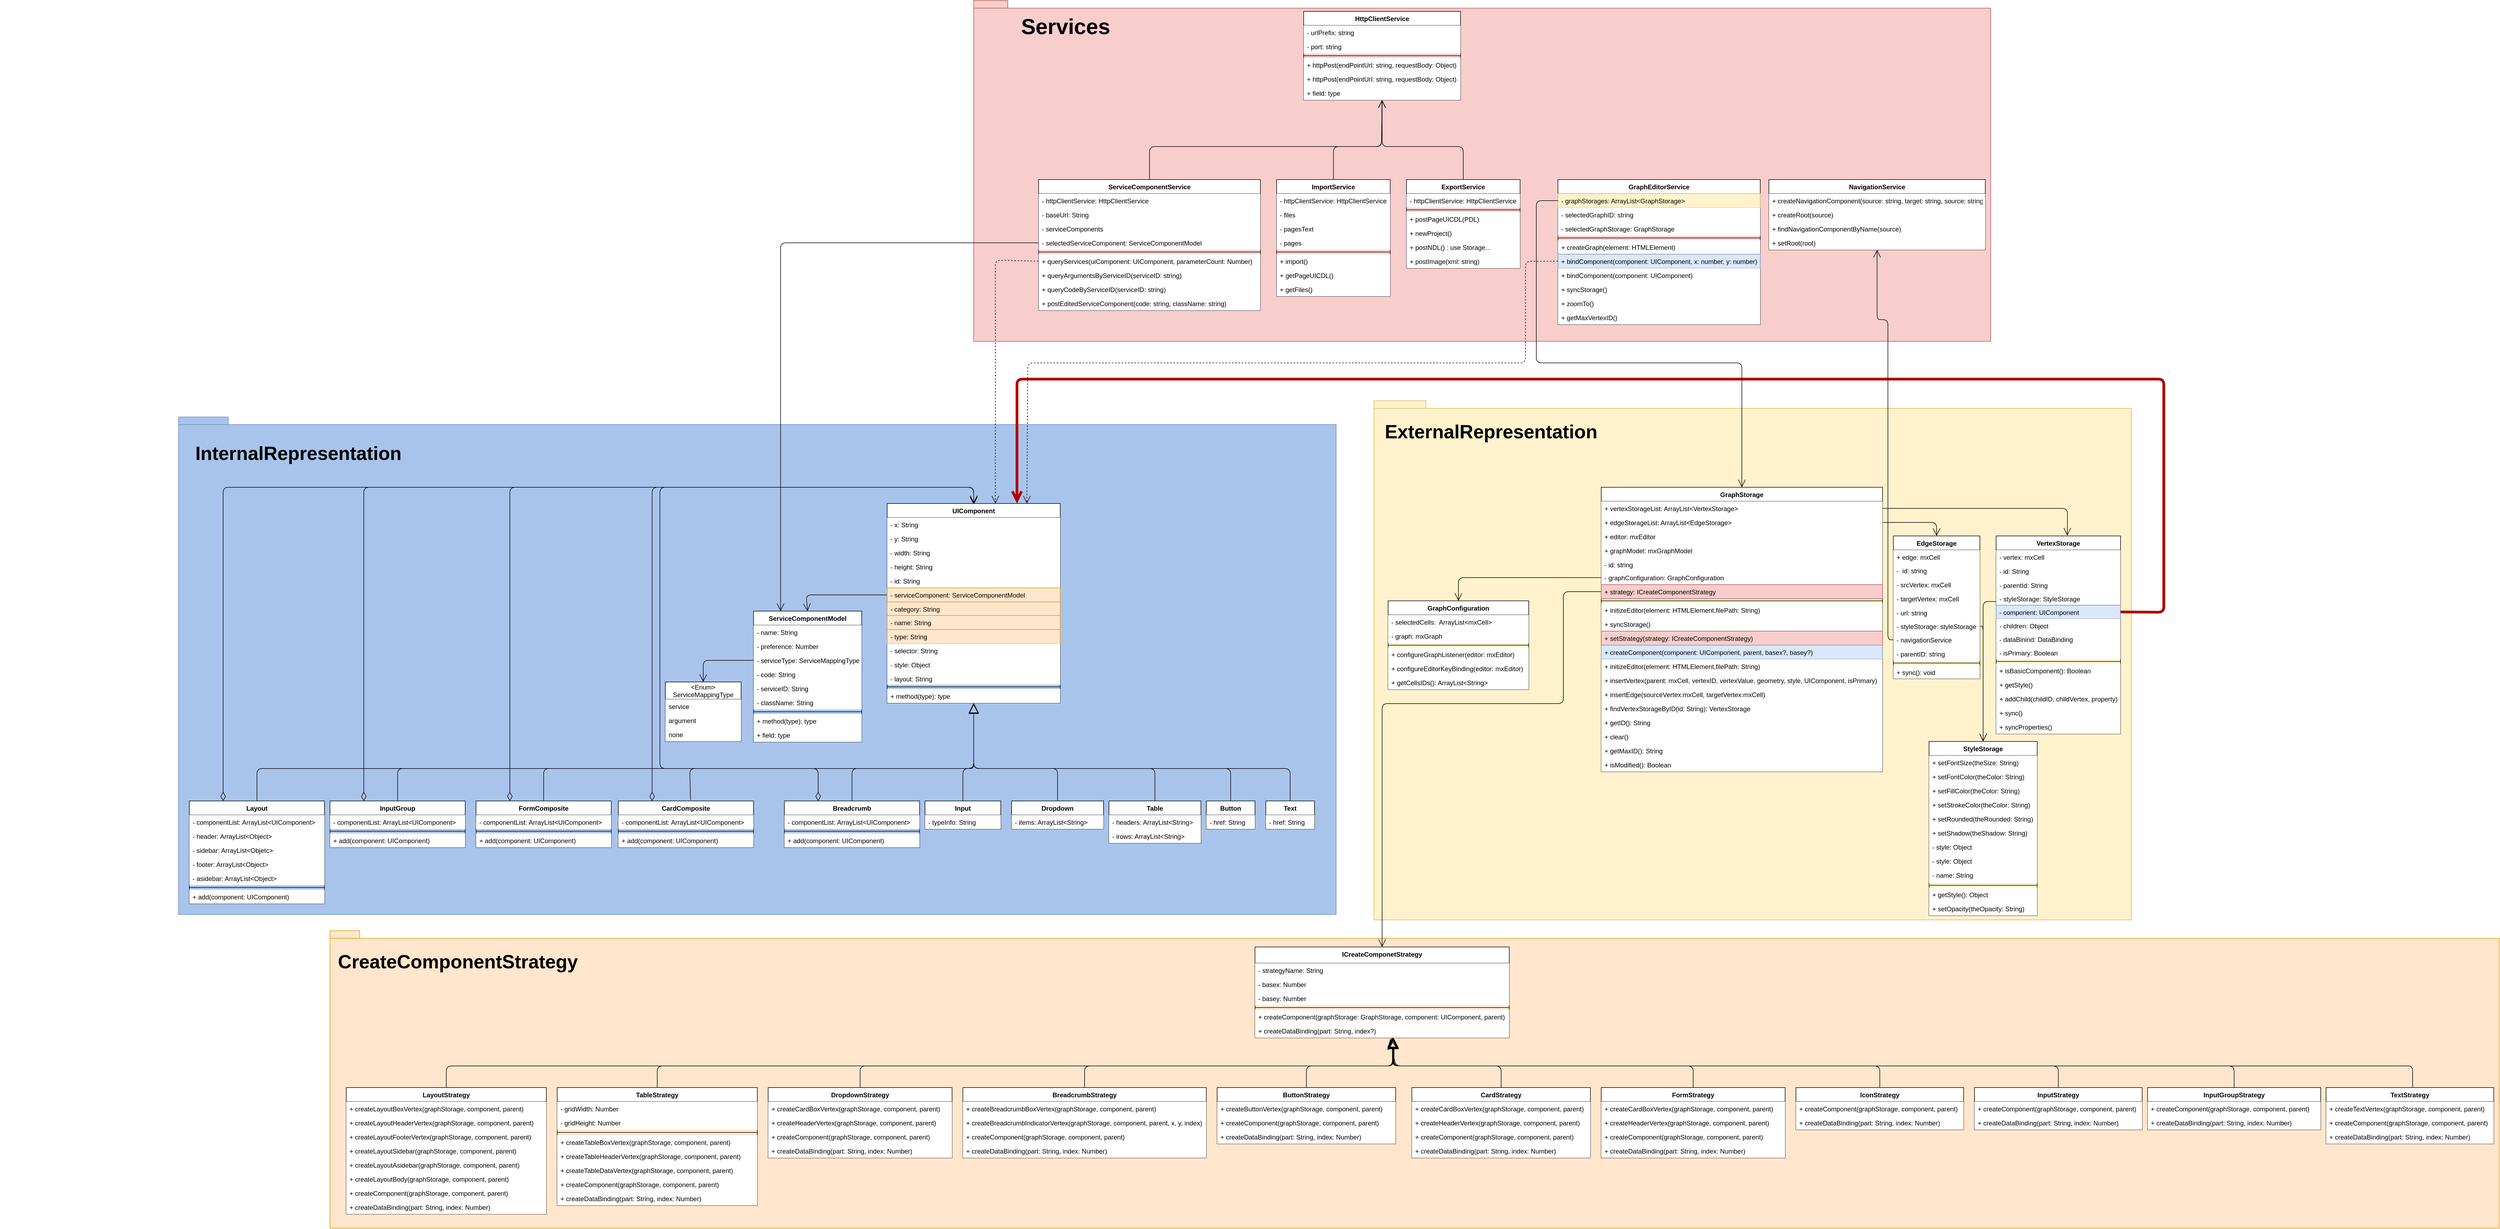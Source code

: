 <mxfile version="13.1.3">
    <diagram id="6hGFLwfOUW9BJ-s0fimq" name="Page-1">
        <mxGraphModel dx="5943" dy="3968" grid="1" gridSize="10" guides="1" tooltips="1" connect="1" arrows="1" fold="1" page="1" pageScale="1" pageWidth="827" pageHeight="1169" math="0" shadow="0">
            <root>
                <mxCell id="0"/>
                <mxCell id="1" parent="0"/>
                <mxCell id="234" value="" style="group" parent="1" vertex="1" connectable="0">
                    <mxGeometry x="-3080" y="-1120" width="2140" height="1280" as="geometry"/>
                </mxCell>
                <mxCell id="342" value="" style="group" parent="234" vertex="1" connectable="0">
                    <mxGeometry x="330" y="390" width="2140" height="920" as="geometry"/>
                </mxCell>
                <mxCell id="232" value="" style="shape=folder;fontStyle=1;spacingTop=10;tabWidth=40;tabHeight=14;tabPosition=left;html=1;shadow=0;labelBackgroundColor=#FFFFFF;strokeWidth=1;fillColor=#A9C4EB;fontSize=35;strokeColor=#6c8ebf;" parent="342" vertex="1">
                    <mxGeometry width="2140" height="920" as="geometry"/>
                </mxCell>
                <mxCell id="233" value="InternalRepresentation" style="text;align=center;fontStyle=1;verticalAlign=middle;spacingLeft=3;spacingRight=3;strokeColor=none;rotatable=0;points=[[0,0.5],[1,0.5]];portConstraint=eastwest;fontSize=35;" parent="342" vertex="1">
                    <mxGeometry x="71.675" y="50" width="300.01" height="26" as="geometry"/>
                </mxCell>
                <mxCell id="221" value="" style="shape=folder;fontStyle=1;spacingTop=10;tabWidth=40;tabHeight=14;tabPosition=left;html=1;fontSize=12;fillColor=#ffe6cc;strokeColor=#d79b00;" parent="1" vertex="1">
                    <mxGeometry x="-2470" y="220" width="4010" height="550" as="geometry"/>
                </mxCell>
                <mxCell id="220" value="" style="shape=folder;fontStyle=1;spacingTop=10;tabWidth=40;tabHeight=14;tabPosition=left;html=1;fontSize=12;fillColor=#fff2cc;strokeColor=#d6b656;" parent="1" vertex="1">
                    <mxGeometry x="-540" y="-760" width="1400" height="960" as="geometry"/>
                </mxCell>
                <mxCell id="80" value="" style="endArrow=open;endFill=1;endSize=12;html=1;fontSize=25;exitX=1;exitY=0.5;exitDx=0;exitDy=0;entryX=0.572;entryY=-0.002;entryDx=0;entryDy=0;entryPerimeter=0;" parent="1" source="38" target="16" edge="1">
                    <mxGeometry width="160" relative="1" as="geometry">
                        <mxPoint x="130" y="-420" as="sourcePoint"/>
                        <mxPoint x="290" y="-420" as="targetPoint"/>
                        <Array as="points">
                            <mxPoint x="500" y="-561"/>
                            <mxPoint x="742" y="-561"/>
                        </Array>
                    </mxGeometry>
                </mxCell>
                <mxCell id="81" value="" style="endArrow=open;endFill=1;endSize=12;html=1;fontSize=25;exitX=1;exitY=0.5;exitDx=0;exitDy=0;entryX=0.5;entryY=0;entryDx=0;entryDy=0;" parent="1" source="39" target="12" edge="1">
                    <mxGeometry width="160" relative="1" as="geometry">
                        <mxPoint x="490" y="-330" as="sourcePoint"/>
                        <mxPoint x="650" y="-330" as="targetPoint"/>
                        <Array as="points">
                            <mxPoint x="500" y="-535"/>
                        </Array>
                    </mxGeometry>
                </mxCell>
                <mxCell id="91" value="" style="endArrow=open;endFill=1;endSize=12;html=1;fontSize=12;exitX=0;exitY=0.5;exitDx=0;exitDy=0;entryX=0.5;entryY=0;entryDx=0;entryDy=0;" parent="1" source="43" target="84" edge="1">
                    <mxGeometry width="160" relative="1" as="geometry">
                        <mxPoint x="180" y="-150" as="sourcePoint"/>
                        <mxPoint x="340" y="-150" as="targetPoint"/>
                        <Array as="points">
                            <mxPoint x="-384" y="-433"/>
                        </Array>
                    </mxGeometry>
                </mxCell>
                <mxCell id="102" value="" style="endArrow=open;endFill=1;endSize=12;html=1;fontSize=12;exitX=0;exitY=0.5;exitDx=0;exitDy=0;entryX=0.5;entryY=0;entryDx=0;entryDy=0;" parent="1" source="44" target="97" edge="1">
                    <mxGeometry width="160" relative="1" as="geometry">
                        <mxPoint x="-220" y="120" as="sourcePoint"/>
                        <mxPoint x="-60" y="120" as="targetPoint"/>
                        <Array as="points">
                            <mxPoint x="-190" y="-407"/>
                            <mxPoint x="-190" y="-200"/>
                            <mxPoint x="-525" y="-200"/>
                        </Array>
                    </mxGeometry>
                </mxCell>
                <mxCell id="118" value="Extends" style="endArrow=block;endSize=16;endFill=0;html=1;fontSize=12;exitX=0.5;exitY=0;exitDx=0;exitDy=0;entryX=0.541;entryY=1;entryDx=0;entryDy=0;entryPerimeter=0;noLabel=1;fontColor=none;" parent="1" source="103" target="101" edge="1">
                    <mxGeometry x="-0.597" width="160" relative="1" as="geometry">
                        <mxPoint x="-680" y="480" as="sourcePoint"/>
                        <mxPoint x="-520" y="480" as="targetPoint"/>
                        <Array as="points">
                            <mxPoint x="-1075" y="470"/>
                            <mxPoint x="-506" y="470"/>
                        </Array>
                        <mxPoint as="offset"/>
                    </mxGeometry>
                </mxCell>
                <mxCell id="127" value="Extends" style="endArrow=block;endSize=16;endFill=0;html=1;fontSize=12;exitX=0.5;exitY=0;exitDx=0;exitDy=0;entryX=0.543;entryY=1;entryDx=0;entryDy=0;entryPerimeter=0;noLabel=1;fontColor=none;" parent="1" source="120" target="101" edge="1">
                    <mxGeometry x="0.151" width="160" relative="1" as="geometry">
                        <mxPoint x="-830" y="480" as="sourcePoint"/>
                        <mxPoint x="-460" y="430" as="targetPoint"/>
                        <Array as="points">
                            <mxPoint x="-665" y="470"/>
                            <mxPoint x="-505" y="470"/>
                        </Array>
                        <mxPoint as="offset"/>
                    </mxGeometry>
                </mxCell>
                <mxCell id="150" value="Extends" style="endArrow=block;endSize=16;endFill=0;html=1;fontSize=12;entryX=0.542;entryY=0.998;entryDx=0;entryDy=0;entryPerimeter=0;exitX=0.5;exitY=0;exitDx=0;exitDy=0;noLabel=1;fontColor=none;" parent="1" source="132" target="101" edge="1">
                    <mxGeometry x="-0.112" y="-10" width="160" relative="1" as="geometry">
                        <mxPoint x="-380" y="410" as="sourcePoint"/>
                        <mxPoint x="-220" y="410" as="targetPoint"/>
                        <Array as="points">
                            <mxPoint x="-305" y="470"/>
                            <mxPoint x="-505" y="470"/>
                        </Array>
                        <mxPoint as="offset"/>
                    </mxGeometry>
                </mxCell>
                <mxCell id="167" value="" style="endArrow=open;endFill=1;endSize=12;html=1;fontSize=12;entryX=0.5;entryY=0;entryDx=0;entryDy=0;exitX=0.016;exitY=-0.267;exitDx=0;exitDy=0;exitPerimeter=0;" parent="1" source="61" target="8" edge="1">
                    <mxGeometry width="160" relative="1" as="geometry">
                        <mxPoint x="700" y="-320" as="sourcePoint"/>
                        <mxPoint x="1000" y="-250" as="targetPoint"/>
                        <Array as="points">
                            <mxPoint x="586" y="-389"/>
                        </Array>
                    </mxGeometry>
                </mxCell>
                <mxCell id="199" value="Extends" style="endArrow=block;endSize=16;endFill=0;html=1;fontSize=12;exitX=0.5;exitY=0;exitDx=0;exitDy=0;entryX=0.542;entryY=1.038;entryDx=0;entryDy=0;entryPerimeter=0;noLabel=1;fontColor=none;" parent="1" source="144" target="101" edge="1">
                    <mxGeometry x="-0.538" width="160" relative="1" as="geometry">
                        <mxPoint x="-830" y="580" as="sourcePoint"/>
                        <mxPoint x="-500" y="420" as="targetPoint"/>
                        <Array as="points">
                            <mxPoint x="-1490" y="470"/>
                            <mxPoint x="-505" y="470"/>
                        </Array>
                        <mxPoint as="offset"/>
                    </mxGeometry>
                </mxCell>
                <mxCell id="200" value="Extends" style="endArrow=block;endSize=16;endFill=0;html=1;fontSize=12;exitX=0.5;exitY=0;exitDx=0;exitDy=0;entryX=0.541;entryY=1.09;entryDx=0;entryDy=0;entryPerimeter=0;noLabel=1;fontColor=none;" parent="1" source="157" target="101" edge="1">
                    <mxGeometry x="-0.876" y="30" width="160" relative="1" as="geometry">
                        <mxPoint x="-160" y="310" as="sourcePoint"/>
                        <mxPoint y="310" as="targetPoint"/>
                        <Array as="points">
                            <mxPoint x="50" y="470"/>
                            <mxPoint x="-506" y="470"/>
                        </Array>
                        <mxPoint x="-30" y="-30" as="offset"/>
                    </mxGeometry>
                </mxCell>
                <mxCell id="202" value="Extends" style="endArrow=block;endSize=16;endFill=0;html=1;fontSize=12;exitX=0.5;exitY=0;exitDx=0;exitDy=0;entryX=0.543;entryY=1.092;entryDx=0;entryDy=0;entryPerimeter=0;noLabel=1;fontColor=none;" parent="1" source="186" target="101" edge="1">
                    <mxGeometry x="-0.588" width="160" relative="1" as="geometry">
                        <mxPoint x="-1840" y="360" as="sourcePoint"/>
                        <mxPoint x="-500" y="420" as="targetPoint"/>
                        <Array as="points">
                            <mxPoint x="-1865" y="470"/>
                            <mxPoint x="-505" y="470"/>
                        </Array>
                        <mxPoint as="offset"/>
                    </mxGeometry>
                </mxCell>
                <mxCell id="213" value="Extends" style="endArrow=block;endSize=16;endFill=0;html=1;fontSize=12;exitX=0.5;exitY=0;exitDx=0;exitDy=0;entryX=0.545;entryY=1.035;entryDx=0;entryDy=0;entryPerimeter=0;noLabel=1;fontColor=none;" parent="1" source="180" target="101" edge="1">
                    <mxGeometry width="160" relative="1" as="geometry">
                        <mxPoint x="-2100" y="670" as="sourcePoint"/>
                        <mxPoint x="-510" y="420" as="targetPoint"/>
                        <Array as="points">
                            <mxPoint x="-2255" y="470"/>
                            <mxPoint x="-504" y="470"/>
                        </Array>
                    </mxGeometry>
                </mxCell>
                <mxCell id="215" value="Extends" style="endArrow=block;endSize=16;endFill=0;html=1;fontSize=12;exitX=0.5;exitY=0;exitDx=0;exitDy=0;entryX=0.547;entryY=1.066;entryDx=0;entryDy=0;entryPerimeter=0;noLabel=1;fontColor=none;" parent="1" source="151" target="101" edge="1">
                    <mxGeometry x="-0.565" width="160" relative="1" as="geometry">
                        <mxPoint x="70" y="330" as="sourcePoint"/>
                        <mxPoint x="-500" y="419" as="targetPoint"/>
                        <Array as="points">
                            <mxPoint x="395" y="470"/>
                            <mxPoint x="-503" y="470"/>
                        </Array>
                        <mxPoint x="-1" as="offset"/>
                    </mxGeometry>
                </mxCell>
                <mxCell id="216" value="Extends" style="endArrow=block;endSize=16;endFill=0;html=1;fontSize=12;exitX=0.5;exitY=0;exitDx=0;exitDy=0;entryX=0.545;entryY=1.015;entryDx=0;entryDy=0;entryPerimeter=0;noLabel=1;fontColor=none;" parent="1" source="174" target="101" edge="1">
                    <mxGeometry x="-0.658" width="160" relative="1" as="geometry">
                        <mxPoint x="630" y="290" as="sourcePoint"/>
                        <mxPoint x="-500" y="420" as="targetPoint"/>
                        <Array as="points">
                            <mxPoint x="725" y="470"/>
                            <mxPoint x="-504" y="470"/>
                        </Array>
                        <mxPoint x="1" as="offset"/>
                    </mxGeometry>
                </mxCell>
                <mxCell id="218" value="" style="endArrow=open;endFill=1;endSize=12;html=1;fontSize=12;exitX=1;exitY=0.5;exitDx=0;exitDy=0;entryX=0.5;entryY=0;entryDx=0;entryDy=0;" parent="1" source="72" target="8" edge="1">
                    <mxGeometry width="160" relative="1" as="geometry">
                        <mxPoint x="446" y="-90" as="sourcePoint"/>
                        <mxPoint x="606" y="-90" as="targetPoint"/>
                        <Array as="points">
                            <mxPoint x="586" y="-343"/>
                        </Array>
                    </mxGeometry>
                </mxCell>
                <mxCell id="37" value="GraphStorage" style="swimlane;fontStyle=1;align=center;verticalAlign=top;childLayout=stackLayout;horizontal=1;startSize=26;horizontalStack=0;resizeParent=1;resizeParentMax=0;resizeLast=0;collapsible=1;marginBottom=0;fontSize=12;fillColor=#ffffff;" parent="1" vertex="1">
                    <mxGeometry x="-120" y="-600" width="520" height="526" as="geometry"/>
                </mxCell>
                <mxCell id="38" value="+ vertexStorageList: ArrayList&lt;VertexStorage&gt;" style="text;strokeColor=none;fillColor=#ffffff;align=left;verticalAlign=top;spacingLeft=4;spacingRight=4;overflow=hidden;rotatable=0;points=[[0,0.5],[1,0.5]];portConstraint=eastwest;" parent="37" vertex="1">
                    <mxGeometry y="26" width="520" height="26" as="geometry"/>
                </mxCell>
                <mxCell id="39" value="+ edgeStorageList: ArrayList&lt;EdgeStorage&gt;" style="text;strokeColor=none;fillColor=#ffffff;align=left;verticalAlign=top;spacingLeft=4;spacingRight=4;overflow=hidden;rotatable=0;points=[[0,0.5],[1,0.5]];portConstraint=eastwest;" parent="37" vertex="1">
                    <mxGeometry y="52" width="520" height="26" as="geometry"/>
                </mxCell>
                <mxCell id="40" value="+ editor: mxEditor" style="text;strokeColor=none;fillColor=#ffffff;align=left;verticalAlign=top;spacingLeft=4;spacingRight=4;overflow=hidden;rotatable=0;points=[[0,0.5],[1,0.5]];portConstraint=eastwest;" parent="37" vertex="1">
                    <mxGeometry y="78" width="520" height="26" as="geometry"/>
                </mxCell>
                <mxCell id="41" value="+ graphModel: mxGraphModel" style="text;strokeColor=none;fillColor=#ffffff;align=left;verticalAlign=top;spacingLeft=4;spacingRight=4;overflow=hidden;rotatable=0;points=[[0,0.5],[1,0.5]];portConstraint=eastwest;" parent="37" vertex="1">
                    <mxGeometry y="104" width="520" height="26" as="geometry"/>
                </mxCell>
                <mxCell id="42" value="- id: string" style="text;strokeColor=none;fillColor=#ffffff;align=left;verticalAlign=top;spacingLeft=4;spacingRight=4;overflow=hidden;rotatable=0;points=[[0,0.5],[1,0.5]];portConstraint=eastwest;" parent="37" vertex="1">
                    <mxGeometry y="130" width="520" height="24" as="geometry"/>
                </mxCell>
                <mxCell id="43" value="- graphConfiguration: GraphConfiguration" style="text;strokeColor=none;fillColor=#ffffff;align=left;verticalAlign=top;spacingLeft=4;spacingRight=4;overflow=hidden;rotatable=0;points=[[0,0.5],[1,0.5]];portConstraint=eastwest;" parent="37" vertex="1">
                    <mxGeometry y="154" width="520" height="26" as="geometry"/>
                </mxCell>
                <mxCell id="44" value="+ strategy: ICreateComponentStrategy" style="text;strokeColor=#b85450;fillColor=#f8cecc;align=left;verticalAlign=top;spacingLeft=4;spacingRight=4;overflow=hidden;rotatable=0;points=[[0,0.5],[1,0.5]];portConstraint=eastwest;" parent="37" vertex="1">
                    <mxGeometry y="180" width="520" height="26" as="geometry"/>
                </mxCell>
                <mxCell id="45" value="" style="line;strokeWidth=1;fillColor=#9999FF;align=left;verticalAlign=middle;spacingTop=-1;spacingLeft=3;spacingRight=3;rotatable=0;labelPosition=right;points=[];portConstraint=eastwest;" parent="37" vertex="1">
                    <mxGeometry y="206" width="520" height="8" as="geometry"/>
                </mxCell>
                <mxCell id="46" value="+ initizeEditor(element: HTMLElement,filePath: String)" style="text;strokeColor=none;fillColor=#ffffff;align=left;verticalAlign=top;spacingLeft=4;spacingRight=4;overflow=hidden;rotatable=0;points=[[0,0.5],[1,0.5]];portConstraint=eastwest;" parent="37" vertex="1">
                    <mxGeometry y="214" width="520" height="26" as="geometry"/>
                </mxCell>
                <mxCell id="48" value="+ syncStorage()" style="text;strokeColor=none;fillColor=#ffffff;align=left;verticalAlign=top;spacingLeft=4;spacingRight=4;overflow=hidden;rotatable=0;points=[[0,0.5],[1,0.5]];portConstraint=eastwest;" parent="37" vertex="1">
                    <mxGeometry y="240" width="520" height="26" as="geometry"/>
                </mxCell>
                <mxCell id="50" value="+ setStrategy(strategy: ICreateComponentStrategy)" style="text;strokeColor=#b85450;fillColor=#f8cecc;align=left;verticalAlign=top;spacingLeft=4;spacingRight=4;overflow=hidden;rotatable=0;points=[[0,0.5],[1,0.5]];portConstraint=eastwest;" parent="37" vertex="1">
                    <mxGeometry y="266" width="520" height="26" as="geometry"/>
                </mxCell>
                <mxCell id="51" value="+ createComponent(component: UIComponent, parent, basex?, basey?)" style="text;strokeColor=#6c8ebf;fillColor=#dae8fc;align=left;verticalAlign=top;spacingLeft=4;spacingRight=4;overflow=hidden;rotatable=0;points=[[0,0.5],[1,0.5]];portConstraint=eastwest;" parent="37" vertex="1">
                    <mxGeometry y="292" width="520" height="26" as="geometry"/>
                </mxCell>
                <mxCell id="52" value="+ initizeEditor(element: HTMLElement,filePath: String)" style="text;strokeColor=none;fillColor=#ffffff;align=left;verticalAlign=top;spacingLeft=4;spacingRight=4;overflow=hidden;rotatable=0;points=[[0,0.5],[1,0.5]];portConstraint=eastwest;" parent="37" vertex="1">
                    <mxGeometry y="318" width="520" height="26" as="geometry"/>
                </mxCell>
                <mxCell id="53" value="+ insertVertex(parent: mxCell, vertexID, vertexValue, geometry, style, UIComponent, isPrimary)" style="text;strokeColor=none;fillColor=#ffffff;align=left;verticalAlign=top;spacingLeft=4;spacingRight=4;overflow=hidden;rotatable=0;points=[[0,0.5],[1,0.5]];portConstraint=eastwest;" parent="37" vertex="1">
                    <mxGeometry y="344" width="520" height="26" as="geometry"/>
                </mxCell>
                <mxCell id="54" value="+ insertEdge(sourceVertex:mxCell, targetVertex:mxCell)" style="text;strokeColor=none;fillColor=#ffffff;align=left;verticalAlign=top;spacingLeft=4;spacingRight=4;overflow=hidden;rotatable=0;points=[[0,0.5],[1,0.5]];portConstraint=eastwest;" parent="37" vertex="1">
                    <mxGeometry y="370" width="520" height="26" as="geometry"/>
                </mxCell>
                <mxCell id="55" value="+ findVertexStorageByID(id: String): VertexStorage" style="text;strokeColor=none;fillColor=#ffffff;align=left;verticalAlign=top;spacingLeft=4;spacingRight=4;overflow=hidden;rotatable=0;points=[[0,0.5],[1,0.5]];portConstraint=eastwest;" parent="37" vertex="1">
                    <mxGeometry y="396" width="520" height="26" as="geometry"/>
                </mxCell>
                <mxCell id="56" value="+ getID(): String" style="text;strokeColor=none;fillColor=#ffffff;align=left;verticalAlign=top;spacingLeft=4;spacingRight=4;overflow=hidden;rotatable=0;points=[[0,0.5],[1,0.5]];portConstraint=eastwest;" parent="37" vertex="1">
                    <mxGeometry y="422" width="520" height="26" as="geometry"/>
                </mxCell>
                <mxCell id="57" value="+ clear()" style="text;strokeColor=none;fillColor=#ffffff;align=left;verticalAlign=top;spacingLeft=4;spacingRight=4;overflow=hidden;rotatable=0;points=[[0,0.5],[1,0.5]];portConstraint=eastwest;" parent="37" vertex="1">
                    <mxGeometry y="448" width="520" height="26" as="geometry"/>
                </mxCell>
                <mxCell id="58" value="+ getMaxID(): String" style="text;strokeColor=none;fillColor=#ffffff;align=left;verticalAlign=top;spacingLeft=4;spacingRight=4;overflow=hidden;rotatable=0;points=[[0,0.5],[1,0.5]];portConstraint=eastwest;" parent="37" vertex="1">
                    <mxGeometry y="474" width="520" height="26" as="geometry"/>
                </mxCell>
                <mxCell id="59" value="+ isModified(): Boolean" style="text;strokeColor=none;fillColor=#ffffff;align=left;verticalAlign=top;spacingLeft=4;spacingRight=4;overflow=hidden;rotatable=0;points=[[0,0.5],[1,0.5]];portConstraint=eastwest;" parent="37" vertex="1">
                    <mxGeometry y="500" width="520" height="26" as="geometry"/>
                </mxCell>
                <mxCell id="84" value="GraphConfiguration" style="swimlane;fontStyle=1;align=center;verticalAlign=top;childLayout=stackLayout;horizontal=1;startSize=26;horizontalStack=0;resizeParent=1;resizeParentMax=0;resizeLast=0;collapsible=1;marginBottom=0;fontSize=12;fillColor=#ffffff;" parent="1" vertex="1">
                    <mxGeometry x="-514" y="-390" width="260" height="164" as="geometry"/>
                </mxCell>
                <mxCell id="85" value="- selectedCells:  ArrayList&lt;mxCell&gt;" style="text;strokeColor=none;fillColor=#ffffff;align=left;verticalAlign=top;spacingLeft=4;spacingRight=4;overflow=hidden;rotatable=0;points=[[0,0.5],[1,0.5]];portConstraint=eastwest;" parent="84" vertex="1">
                    <mxGeometry y="26" width="260" height="26" as="geometry"/>
                </mxCell>
                <mxCell id="88" value="- graph: mxGraph" style="text;strokeColor=none;fillColor=#ffffff;align=left;verticalAlign=top;spacingLeft=4;spacingRight=4;overflow=hidden;rotatable=0;points=[[0,0.5],[1,0.5]];portConstraint=eastwest;" parent="84" vertex="1">
                    <mxGeometry y="52" width="260" height="26" as="geometry"/>
                </mxCell>
                <mxCell id="86" value="" style="line;strokeWidth=1;fillColor=#FFFFFF;align=left;verticalAlign=middle;spacingTop=-1;spacingLeft=3;spacingRight=3;rotatable=0;labelPosition=right;points=[];portConstraint=eastwest;labelBackgroundColor=#FFFFFF;labelBorderColor=#FFFFFF;" parent="84" vertex="1">
                    <mxGeometry y="78" width="260" height="8" as="geometry"/>
                </mxCell>
                <mxCell id="87" value="+ configureGraphListener(editor: mxEditor)" style="text;strokeColor=none;fillColor=#ffffff;align=left;verticalAlign=top;spacingLeft=4;spacingRight=4;overflow=hidden;rotatable=0;points=[[0,0.5],[1,0.5]];portConstraint=eastwest;shadow=0;" parent="84" vertex="1">
                    <mxGeometry y="86" width="260" height="26" as="geometry"/>
                </mxCell>
                <mxCell id="89" value="+ configureEditorKeyBinding(editor: mxEditor)" style="text;strokeColor=none;fillColor=#ffffff;align=left;verticalAlign=top;spacingLeft=4;spacingRight=4;overflow=hidden;rotatable=0;points=[[0,0.5],[1,0.5]];portConstraint=eastwest;" parent="84" vertex="1">
                    <mxGeometry y="112" width="260" height="26" as="geometry"/>
                </mxCell>
                <mxCell id="90" value="+ getCellsIDs(): ArrayList&lt;String&gt;" style="text;strokeColor=none;fillColor=#ffffff;align=left;verticalAlign=top;spacingLeft=4;spacingRight=4;overflow=hidden;rotatable=0;points=[[0,0.5],[1,0.5]];portConstraint=eastwest;" parent="84" vertex="1">
                    <mxGeometry y="138" width="260" height="26" as="geometry"/>
                </mxCell>
                <mxCell id="12" value="EdgeStorage" style="swimlane;fontStyle=1;align=center;verticalAlign=top;childLayout=stackLayout;horizontal=1;startSize=26;horizontalStack=0;resizeParent=1;resizeParentMax=0;resizeLast=0;collapsible=1;marginBottom=0;fontSize=12;" parent="1" vertex="1">
                    <mxGeometry x="420" y="-510" width="160" height="264" as="geometry"/>
                </mxCell>
                <mxCell id="27" value="+ edge: mxCell" style="text;strokeColor=none;fillColor=#ffffff;align=left;verticalAlign=top;spacingLeft=4;spacingRight=4;overflow=hidden;rotatable=0;points=[[0,0.5],[1,0.5]];portConstraint=eastwest;" parent="12" vertex="1">
                    <mxGeometry y="26" width="160" height="25" as="geometry"/>
                </mxCell>
                <mxCell id="13" value="-  id: string" style="text;strokeColor=none;fillColor=#ffffff;align=left;verticalAlign=top;spacingLeft=4;spacingRight=4;overflow=hidden;rotatable=0;points=[[0,0.5],[1,0.5]];portConstraint=eastwest;" parent="12" vertex="1">
                    <mxGeometry y="51" width="160" height="26" as="geometry"/>
                </mxCell>
                <mxCell id="26" value="- srcVertex: mxCell" style="text;strokeColor=none;fillColor=#ffffff;align=left;verticalAlign=top;spacingLeft=4;spacingRight=4;overflow=hidden;rotatable=0;points=[[0,0.5],[1,0.5]];portConstraint=eastwest;" parent="12" vertex="1">
                    <mxGeometry y="77" width="160" height="26" as="geometry"/>
                </mxCell>
                <mxCell id="28" value="- targetVertex: mxCell" style="text;strokeColor=none;fillColor=#ffffff;align=left;verticalAlign=top;spacingLeft=4;spacingRight=4;overflow=hidden;rotatable=0;points=[[0,0.5],[1,0.5]];portConstraint=eastwest;" parent="12" vertex="1">
                    <mxGeometry y="103" width="160" height="26" as="geometry"/>
                </mxCell>
                <mxCell id="29" value="- url: string" style="text;strokeColor=none;fillColor=#ffffff;align=left;verticalAlign=top;spacingLeft=4;spacingRight=4;overflow=hidden;rotatable=0;points=[[0,0.5],[1,0.5]];portConstraint=eastwest;" parent="12" vertex="1">
                    <mxGeometry y="129" width="160" height="25" as="geometry"/>
                </mxCell>
                <mxCell id="72" value="- styleStorage: styleStorage" style="text;strokeColor=none;fillColor=#ffffff;align=left;verticalAlign=top;spacingLeft=4;spacingRight=4;overflow=hidden;rotatable=0;points=[[0,0.5],[1,0.5]];portConstraint=eastwest;" parent="12" vertex="1">
                    <mxGeometry y="154" width="160" height="25" as="geometry"/>
                </mxCell>
                <mxCell id="436" value="- navigationService" style="text;strokeColor=none;fillColor=#ffffff;align=left;verticalAlign=top;spacingLeft=4;spacingRight=4;overflow=hidden;rotatable=0;points=[[0,0.5],[1,0.5]];portConstraint=eastwest;" vertex="1" parent="12">
                    <mxGeometry y="179" width="160" height="26" as="geometry"/>
                </mxCell>
                <mxCell id="437" value="- parentID: string" style="text;strokeColor=none;fillColor=#ffffff;align=left;verticalAlign=top;spacingLeft=4;spacingRight=4;overflow=hidden;rotatable=0;points=[[0,0.5],[1,0.5]];portConstraint=eastwest;" vertex="1" parent="12">
                    <mxGeometry y="205" width="160" height="26" as="geometry"/>
                </mxCell>
                <mxCell id="14" value="" style="line;strokeWidth=1;fillColor=none;align=left;verticalAlign=middle;spacingTop=-1;spacingLeft=3;spacingRight=3;rotatable=0;labelPosition=right;points=[];portConstraint=eastwest;" parent="12" vertex="1">
                    <mxGeometry y="231" width="160" height="8" as="geometry"/>
                </mxCell>
                <mxCell id="15" value="+ sync(): void" style="text;strokeColor=none;fillColor=#ffffff;align=left;verticalAlign=top;spacingLeft=4;spacingRight=4;overflow=hidden;rotatable=0;points=[[0,0.5],[1,0.5]];portConstraint=eastwest;" parent="12" vertex="1">
                    <mxGeometry y="239" width="160" height="25" as="geometry"/>
                </mxCell>
                <mxCell id="16" value="VertexStorage" style="swimlane;fontStyle=1;align=center;verticalAlign=top;childLayout=stackLayout;horizontal=1;startSize=26;horizontalStack=0;resizeParent=1;resizeParentMax=0;resizeLast=0;collapsible=1;marginBottom=0;fontSize=12;" parent="1" vertex="1">
                    <mxGeometry x="610" y="-510" width="230" height="366" as="geometry"/>
                </mxCell>
                <mxCell id="17" value="- vertex: mxCell" style="text;strokeColor=none;fillColor=#ffffff;align=left;verticalAlign=top;spacingLeft=4;spacingRight=4;overflow=hidden;rotatable=0;points=[[0,0.5],[1,0.5]];portConstraint=eastwest;" parent="16" vertex="1">
                    <mxGeometry y="26" width="230" height="26" as="geometry"/>
                </mxCell>
                <mxCell id="62" value="- id: String" style="text;strokeColor=none;fillColor=#ffffff;align=left;verticalAlign=top;spacingLeft=4;spacingRight=4;overflow=hidden;rotatable=0;points=[[0,0.5],[1,0.5]];portConstraint=eastwest;" parent="16" vertex="1">
                    <mxGeometry y="52" width="230" height="26" as="geometry"/>
                </mxCell>
                <mxCell id="60" value="- parentId: String" style="text;strokeColor=none;fillColor=#ffffff;align=left;verticalAlign=top;spacingLeft=4;spacingRight=4;overflow=hidden;rotatable=0;points=[[0,0.5],[1,0.5]];portConstraint=eastwest;" parent="16" vertex="1">
                    <mxGeometry y="78" width="230" height="25" as="geometry"/>
                </mxCell>
                <mxCell id="66" value="- styleStorage: StyleStorage" style="text;strokeColor=none;fillColor=#ffffff;align=left;verticalAlign=top;spacingLeft=4;spacingRight=4;overflow=hidden;rotatable=0;points=[[0,0.5],[1,0.5]];portConstraint=eastwest;" parent="16" vertex="1">
                    <mxGeometry y="103" width="230" height="25" as="geometry"/>
                </mxCell>
                <mxCell id="61" value="- component: UIComponent" style="text;strokeColor=#6c8ebf;fillColor=#dae8fc;align=left;verticalAlign=top;spacingLeft=4;spacingRight=4;overflow=hidden;rotatable=0;points=[[0,0.5],[1,0.5]];portConstraint=eastwest;" parent="16" vertex="1">
                    <mxGeometry y="128" width="230" height="25" as="geometry"/>
                </mxCell>
                <mxCell id="63" value="- children: Object" style="text;strokeColor=none;fillColor=#ffffff;align=left;verticalAlign=top;spacingLeft=4;spacingRight=4;overflow=hidden;rotatable=0;points=[[0,0.5],[1,0.5]];portConstraint=eastwest;" parent="16" vertex="1">
                    <mxGeometry y="153" width="230" height="25" as="geometry"/>
                </mxCell>
                <mxCell id="64" value="- dataBinind: DataBinding" style="text;strokeColor=none;fillColor=#ffffff;align=left;verticalAlign=top;spacingLeft=4;spacingRight=4;overflow=hidden;rotatable=0;points=[[0,0.5],[1,0.5]];portConstraint=eastwest;" parent="16" vertex="1">
                    <mxGeometry y="178" width="230" height="25" as="geometry"/>
                </mxCell>
                <mxCell id="65" value="- isPrimary: Boolean" style="text;strokeColor=none;fillColor=#ffffff;align=left;verticalAlign=top;spacingLeft=4;spacingRight=4;overflow=hidden;rotatable=0;points=[[0,0.5],[1,0.5]];portConstraint=eastwest;" parent="16" vertex="1">
                    <mxGeometry y="203" width="230" height="25" as="geometry"/>
                </mxCell>
                <mxCell id="18" value="" style="line;strokeWidth=1;fillColor=none;align=left;verticalAlign=middle;spacingTop=-1;spacingLeft=3;spacingRight=3;rotatable=0;labelPosition=right;points=[];portConstraint=eastwest;shadow=0;" parent="16" vertex="1">
                    <mxGeometry y="228" width="230" height="8" as="geometry"/>
                </mxCell>
                <mxCell id="19" value="+ isBasicComponent(): Boolean" style="text;strokeColor=none;fillColor=#ffffff;align=left;verticalAlign=top;spacingLeft=4;spacingRight=4;overflow=hidden;rotatable=0;points=[[0,0.5],[1,0.5]];portConstraint=eastwest;" parent="16" vertex="1">
                    <mxGeometry y="236" width="230" height="26" as="geometry"/>
                </mxCell>
                <mxCell id="67" value="+ getStyle()" style="text;strokeColor=none;fillColor=#ffffff;align=left;verticalAlign=top;spacingLeft=4;spacingRight=4;overflow=hidden;rotatable=0;points=[[0,0.5],[1,0.5]];portConstraint=eastwest;" parent="16" vertex="1">
                    <mxGeometry y="262" width="230" height="26" as="geometry"/>
                </mxCell>
                <mxCell id="68" value="+ addChild(childID, childVertex, property)" style="text;strokeColor=none;fillColor=#ffffff;align=left;verticalAlign=top;spacingLeft=4;spacingRight=4;overflow=hidden;rotatable=0;points=[[0,0.5],[1,0.5]];portConstraint=eastwest;" parent="16" vertex="1">
                    <mxGeometry y="288" width="230" height="26" as="geometry"/>
                </mxCell>
                <mxCell id="69" value="+ sync()" style="text;strokeColor=none;fillColor=#ffffff;align=left;verticalAlign=top;spacingLeft=4;spacingRight=4;overflow=hidden;rotatable=0;points=[[0,0.5],[1,0.5]];portConstraint=eastwest;" parent="16" vertex="1">
                    <mxGeometry y="314" width="230" height="26" as="geometry"/>
                </mxCell>
                <mxCell id="70" value="+ syncProperties()" style="text;strokeColor=none;fillColor=#ffffff;align=left;verticalAlign=top;spacingLeft=4;spacingRight=4;overflow=hidden;rotatable=0;points=[[0,0.5],[1,0.5]];portConstraint=eastwest;" parent="16" vertex="1">
                    <mxGeometry y="340" width="230" height="26" as="geometry"/>
                </mxCell>
                <mxCell id="8" value="StyleStorage" style="swimlane;fontStyle=1;align=center;verticalAlign=top;childLayout=stackLayout;horizontal=1;startSize=26;horizontalStack=0;resizeParent=1;resizeParentMax=0;resizeLast=0;collapsible=1;marginBottom=0;fontSize=12;" parent="1" vertex="1">
                    <mxGeometry x="486" y="-130" width="200" height="322" as="geometry"/>
                </mxCell>
                <mxCell id="74" value="+ setFontSize(theSize: String)" style="text;strokeColor=none;fillColor=#ffffff;align=left;verticalAlign=top;spacingLeft=4;spacingRight=4;overflow=hidden;rotatable=0;points=[[0,0.5],[1,0.5]];portConstraint=eastwest;" parent="8" vertex="1">
                    <mxGeometry y="26" width="200" height="26" as="geometry"/>
                </mxCell>
                <mxCell id="75" value="+ setFontColor(theColor: String)" style="text;strokeColor=none;fillColor=#ffffff;align=left;verticalAlign=top;spacingLeft=4;spacingRight=4;overflow=hidden;rotatable=0;points=[[0,0.5],[1,0.5]];portConstraint=eastwest;" parent="8" vertex="1">
                    <mxGeometry y="52" width="200" height="26" as="geometry"/>
                </mxCell>
                <mxCell id="76" value="+ setFillColor(theColor: String)" style="text;strokeColor=none;fillColor=#ffffff;align=left;verticalAlign=top;spacingLeft=4;spacingRight=4;overflow=hidden;rotatable=0;points=[[0,0.5],[1,0.5]];portConstraint=eastwest;" parent="8" vertex="1">
                    <mxGeometry y="78" width="200" height="26" as="geometry"/>
                </mxCell>
                <mxCell id="77" value="+ setStrokeColor(theColor: String)" style="text;strokeColor=none;fillColor=#ffffff;align=left;verticalAlign=top;spacingLeft=4;spacingRight=4;overflow=hidden;rotatable=0;points=[[0,0.5],[1,0.5]];portConstraint=eastwest;" parent="8" vertex="1">
                    <mxGeometry y="104" width="200" height="26" as="geometry"/>
                </mxCell>
                <mxCell id="78" value="+ setRounded(theRounded: String)" style="text;strokeColor=none;fillColor=#ffffff;align=left;verticalAlign=top;spacingLeft=4;spacingRight=4;overflow=hidden;rotatable=0;points=[[0,0.5],[1,0.5]];portConstraint=eastwest;" parent="8" vertex="1">
                    <mxGeometry y="130" width="200" height="26" as="geometry"/>
                </mxCell>
                <mxCell id="79" value="+ setShadow(theShadow: String)" style="text;strokeColor=none;fillColor=#ffffff;align=left;verticalAlign=top;spacingLeft=4;spacingRight=4;overflow=hidden;rotatable=0;points=[[0,0.5],[1,0.5]];portConstraint=eastwest;" parent="8" vertex="1">
                    <mxGeometry y="156" width="200" height="26" as="geometry"/>
                </mxCell>
                <mxCell id="165" value="- style: Object" style="text;strokeColor=none;fillColor=#ffffff;align=left;verticalAlign=top;spacingLeft=4;spacingRight=4;overflow=hidden;rotatable=0;points=[[0,0.5],[1,0.5]];portConstraint=eastwest;" parent="8" vertex="1">
                    <mxGeometry y="182" width="200" height="26" as="geometry"/>
                </mxCell>
                <mxCell id="9" value="- style: Object" style="text;strokeColor=none;fillColor=#ffffff;align=left;verticalAlign=top;spacingLeft=4;spacingRight=4;overflow=hidden;rotatable=0;points=[[0,0.5],[1,0.5]];portConstraint=eastwest;" parent="8" vertex="1">
                    <mxGeometry y="208" width="200" height="26" as="geometry"/>
                </mxCell>
                <mxCell id="71" value="- name: String" style="text;strokeColor=none;fillColor=#ffffff;align=left;verticalAlign=top;spacingLeft=4;spacingRight=4;overflow=hidden;rotatable=0;points=[[0,0.5],[1,0.5]];portConstraint=eastwest;" parent="8" vertex="1">
                    <mxGeometry y="234" width="200" height="28" as="geometry"/>
                </mxCell>
                <mxCell id="10" value="" style="line;strokeWidth=1;fillColor=none;align=left;verticalAlign=middle;spacingTop=-1;spacingLeft=3;spacingRight=3;rotatable=0;labelPosition=right;points=[];portConstraint=eastwest;" parent="8" vertex="1">
                    <mxGeometry y="262" width="200" height="8" as="geometry"/>
                </mxCell>
                <mxCell id="11" value="+ getStyle(): Object" style="text;strokeColor=none;fillColor=#ffffff;align=left;verticalAlign=top;spacingLeft=4;spacingRight=4;overflow=hidden;rotatable=0;points=[[0,0.5],[1,0.5]];portConstraint=eastwest;" parent="8" vertex="1">
                    <mxGeometry y="270" width="200" height="26" as="geometry"/>
                </mxCell>
                <mxCell id="73" value="+ setOpacity(theOpacity: String)" style="text;strokeColor=none;fillColor=#ffffff;align=left;verticalAlign=top;spacingLeft=4;spacingRight=4;overflow=hidden;rotatable=0;points=[[0,0.5],[1,0.5]];portConstraint=eastwest;" parent="8" vertex="1">
                    <mxGeometry y="296" width="200" height="26" as="geometry"/>
                </mxCell>
                <mxCell id="224" value="Extends" style="endArrow=block;endSize=16;endFill=0;html=1;fontSize=12;exitX=0.5;exitY=0;exitDx=0;exitDy=0;noLabel=1;fontColor=none;" parent="1" source="168" edge="1">
                    <mxGeometry width="160" relative="1" as="geometry">
                        <mxPoint x="220" y="180" as="sourcePoint"/>
                        <mxPoint x="-510" y="420" as="targetPoint"/>
                        <Array as="points">
                            <mxPoint x="1050" y="470"/>
                            <mxPoint x="-500" y="470"/>
                        </Array>
                    </mxGeometry>
                </mxCell>
                <mxCell id="225" value="Extends" style="endArrow=block;endSize=16;endFill=0;html=1;fontSize=12;exitX=0.5;exitY=0;exitDx=0;exitDy=0;noLabel=1;fontColor=none;entryX=0.539;entryY=0.956;entryDx=0;entryDy=0;entryPerimeter=0;" parent="1" target="101" edge="1">
                    <mxGeometry x="-0.024" width="160" relative="1" as="geometry">
                        <mxPoint x="1380" y="510" as="sourcePoint"/>
                        <mxPoint x="-495" y="419" as="targetPoint"/>
                        <Array as="points">
                            <mxPoint x="1380" y="470"/>
                            <mxPoint x="1365" y="470"/>
                            <mxPoint x="355" y="470"/>
                            <mxPoint x="-505" y="470"/>
                        </Array>
                        <mxPoint as="offset"/>
                    </mxGeometry>
                </mxCell>
                <mxCell id="228" value="ExternalRepresentation" style="text;align=center;fontStyle=1;verticalAlign=middle;spacingLeft=3;spacingRight=3;strokeColor=none;rotatable=0;points=[[0,0.5],[1,0.5]];portConstraint=eastwest;fontSize=35;" parent="1" vertex="1">
                    <mxGeometry x="-470" y="-720" width="293" height="26" as="geometry"/>
                </mxCell>
                <mxCell id="229" value="CreateComponentStrategy" style="text;align=center;fontStyle=1;verticalAlign=middle;spacingLeft=3;spacingRight=3;strokeColor=none;rotatable=0;points=[[0,0.5],[1,0.5]];portConstraint=eastwest;fontSize=35;" parent="1" vertex="1">
                    <mxGeometry x="-2380" y="260" width="293" height="26" as="geometry"/>
                </mxCell>
                <mxCell id="269" value="" style="endArrow=open;endFill=1;endSize=12;html=1;fontSize=12;exitX=0;exitY=0.5;exitDx=0;exitDy=0;entryX=0.5;entryY=0;entryDx=0;entryDy=0;" parent="1" source="256" target="265" edge="1">
                    <mxGeometry width="160" relative="1" as="geometry">
                        <mxPoint x="-1890" y="-210" as="sourcePoint"/>
                        <mxPoint x="-1730" y="-210" as="targetPoint"/>
                        <Array as="points">
                            <mxPoint x="-1780" y="-280"/>
                        </Array>
                    </mxGeometry>
                </mxCell>
                <mxCell id="270" value="" style="endArrow=open;endFill=1;endSize=12;html=1;fontSize=12;exitX=0;exitY=0.5;exitDx=0;exitDy=0;entryX=0.5;entryY=0;entryDx=0;entryDy=0;" parent="1" source="249" target="250" edge="1">
                    <mxGeometry width="160" relative="1" as="geometry">
                        <mxPoint x="-1370" y="-370" as="sourcePoint"/>
                        <mxPoint x="-1210" y="-370" as="targetPoint"/>
                        <Array as="points">
                            <mxPoint x="-1590" y="-401"/>
                        </Array>
                    </mxGeometry>
                </mxCell>
                <mxCell id="275" value="Extends" style="endArrow=block;endSize=16;endFill=0;html=1;fontSize=12;exitX=0.5;exitY=0;exitDx=0;exitDy=0;fontColor=none;noLabel=1;" parent="1" source="271" edge="1">
                    <mxGeometry width="160" relative="1" as="geometry">
                        <mxPoint x="-1380" y="-210" as="sourcePoint"/>
                        <mxPoint x="-1280" y="-201" as="targetPoint"/>
                        <Array as="points">
                            <mxPoint x="-1505" y="-80"/>
                            <mxPoint x="-1280" y="-80"/>
                        </Array>
                    </mxGeometry>
                </mxCell>
                <mxCell id="277" value="1" style="endArrow=open;endSize=12;startArrow=diamondThin;startSize=14;startFill=0;edgeStyle=orthogonalEdgeStyle;align=left;verticalAlign=bottom;fontSize=12;fontColor=none;exitX=0.25;exitY=0;exitDx=0;exitDy=0;entryX=0.5;entryY=0;entryDx=0;entryDy=0;html=1;noLabel=1;" parent="1" source="271" target="235" edge="1">
                    <mxGeometry x="-1" y="3" relative="1" as="geometry">
                        <mxPoint x="-1400" y="-210" as="sourcePoint"/>
                        <mxPoint x="-1240" y="-210" as="targetPoint"/>
                        <Array as="points">
                            <mxPoint x="-1567" y="-80"/>
                            <mxPoint x="-1860" y="-80"/>
                            <mxPoint x="-1860" y="-600"/>
                            <mxPoint x="-1280" y="-600"/>
                        </Array>
                    </mxGeometry>
                </mxCell>
                <mxCell id="287" value="Extends" style="endArrow=block;endSize=16;endFill=0;html=1;fontSize=12;exitX=0.5;exitY=0;exitDx=0;exitDy=0;fontColor=none;noLabel=1;" parent="1" source="280" edge="1">
                    <mxGeometry width="160" relative="1" as="geometry">
                        <mxPoint x="-1495" y="-10" as="sourcePoint"/>
                        <mxPoint x="-1280" y="-200" as="targetPoint"/>
                        <Array as="points">
                            <mxPoint x="-1300" y="-80"/>
                            <mxPoint x="-1280" y="-80"/>
                        </Array>
                    </mxGeometry>
                </mxCell>
                <mxCell id="293" value="1" style="endArrow=open;endSize=12;startArrow=diamondThin;startSize=14;startFill=0;edgeStyle=orthogonalEdgeStyle;align=left;verticalAlign=bottom;fontSize=12;fontColor=none;exitX=0.25;exitY=0;exitDx=0;exitDy=0;html=1;noLabel=1;" parent="1" source="288" edge="1">
                    <mxGeometry x="-1" y="3" relative="1" as="geometry">
                        <mxPoint x="-1557.5" y="-10" as="sourcePoint"/>
                        <mxPoint x="-1280" y="-568" as="targetPoint"/>
                        <Array as="points">
                            <mxPoint x="-1875" y="-600"/>
                            <mxPoint x="-1280" y="-600"/>
                        </Array>
                    </mxGeometry>
                </mxCell>
                <mxCell id="299" value="1" style="endArrow=open;endSize=12;startArrow=diamondThin;startSize=14;startFill=0;edgeStyle=orthogonalEdgeStyle;align=left;verticalAlign=bottom;fontSize=12;fontColor=none;exitX=0.25;exitY=0;exitDx=0;exitDy=0;html=1;noLabel=1;" parent="1" source="295" edge="1">
                    <mxGeometry x="-1" y="3" relative="1" as="geometry">
                        <mxPoint x="-1857.5" y="-10" as="sourcePoint"/>
                        <mxPoint x="-1280" y="-570" as="targetPoint"/>
                        <Array as="points">
                            <mxPoint x="-2137" y="-600"/>
                            <mxPoint x="-1280" y="-600"/>
                        </Array>
                    </mxGeometry>
                </mxCell>
                <mxCell id="304" value="1" style="endArrow=open;endSize=12;startArrow=diamondThin;startSize=14;startFill=0;edgeStyle=orthogonalEdgeStyle;align=left;verticalAlign=bottom;fontSize=12;fontColor=none;exitX=0.25;exitY=0;exitDx=0;exitDy=0;html=1;noLabel=1;" parent="1" source="300" edge="1">
                    <mxGeometry x="-1" y="3" relative="1" as="geometry">
                        <mxPoint x="-2127.5" y="-10" as="sourcePoint"/>
                        <mxPoint x="-1280" y="-570" as="targetPoint"/>
                        <Array as="points">
                            <mxPoint x="-2407" y="-600"/>
                            <mxPoint x="-1280" y="-600"/>
                        </Array>
                    </mxGeometry>
                </mxCell>
                <mxCell id="305" value="Extends" style="endArrow=block;endSize=16;endFill=0;html=1;fontSize=12;fontColor=none;exitX=0.5;exitY=0;exitDx=0;exitDy=0;noLabel=1;" parent="1" source="300" edge="1">
                    <mxGeometry width="160" relative="1" as="geometry">
                        <mxPoint x="-1980" y="-340" as="sourcePoint"/>
                        <mxPoint x="-1280" y="-201" as="targetPoint"/>
                        <Array as="points">
                            <mxPoint x="-2345" y="-80"/>
                            <mxPoint x="-1280" y="-80"/>
                        </Array>
                    </mxGeometry>
                </mxCell>
                <mxCell id="306" value="Extends" style="endArrow=block;endSize=16;endFill=0;html=1;fontSize=12;fontColor=none;exitX=0.5;exitY=0;exitDx=0;exitDy=0;noLabel=1;" parent="1" source="295" edge="1">
                    <mxGeometry width="160" relative="1" as="geometry">
                        <mxPoint x="-2335" y="-10" as="sourcePoint"/>
                        <mxPoint x="-1280" y="-200" as="targetPoint"/>
                        <Array as="points">
                            <mxPoint x="-2075" y="-80"/>
                            <mxPoint x="-1280" y="-80"/>
                        </Array>
                    </mxGeometry>
                </mxCell>
                <mxCell id="307" value="Extends" style="endArrow=block;endSize=16;endFill=0;html=1;fontSize=12;fontColor=none;exitX=0.534;exitY=-0.021;exitDx=0;exitDy=0;noLabel=1;exitPerimeter=0;" parent="1" source="288" edge="1">
                    <mxGeometry width="160" relative="1" as="geometry">
                        <mxPoint x="-2065" y="-10" as="sourcePoint"/>
                        <mxPoint x="-1280" y="-200" as="targetPoint"/>
                        <Array as="points">
                            <mxPoint x="-1805" y="-80"/>
                            <mxPoint x="-1280" y="-80"/>
                        </Array>
                    </mxGeometry>
                </mxCell>
                <mxCell id="320" value="Extends" style="endArrow=block;endSize=16;endFill=0;html=1;fontSize=12;fontColor=none;exitX=0.5;exitY=0;exitDx=0;exitDy=0;noLabel=1;" parent="1" source="312" edge="1">
                    <mxGeometry width="160" relative="1" as="geometry">
                        <mxPoint x="-2335" y="-10" as="sourcePoint"/>
                        <mxPoint x="-1280" y="-200" as="targetPoint"/>
                        <Array as="points">
                            <mxPoint x="-2605" y="-80"/>
                            <mxPoint x="-1280" y="-80"/>
                        </Array>
                    </mxGeometry>
                </mxCell>
                <mxCell id="321" value="1" style="endArrow=open;endSize=12;startArrow=diamondThin;startSize=14;startFill=0;edgeStyle=orthogonalEdgeStyle;align=left;verticalAlign=bottom;fontSize=12;fontColor=none;exitX=0.25;exitY=0;exitDx=0;exitDy=0;html=1;noLabel=1;" parent="1" source="312" edge="1">
                    <mxGeometry x="-1" y="3" relative="1" as="geometry">
                        <mxPoint x="-2397.5" y="-10" as="sourcePoint"/>
                        <mxPoint x="-1280" y="-570" as="targetPoint"/>
                        <Array as="points">
                            <mxPoint x="-2667" y="-600"/>
                            <mxPoint x="-1280" y="-600"/>
                        </Array>
                    </mxGeometry>
                </mxCell>
                <mxCell id="338" value="Extends" style="endArrow=block;endSize=16;endFill=0;html=1;fontSize=12;exitX=0.5;exitY=0;exitDx=0;exitDy=0;fontColor=none;noLabel=1;" parent="1" source="322" edge="1">
                    <mxGeometry width="160" relative="1" as="geometry">
                        <mxPoint x="-1495" y="-10" as="sourcePoint"/>
                        <mxPoint x="-1280" y="-200" as="targetPoint"/>
                        <Array as="points">
                            <mxPoint x="-1125" y="-80"/>
                            <mxPoint x="-1280" y="-80"/>
                        </Array>
                    </mxGeometry>
                </mxCell>
                <mxCell id="339" value="Extends" style="endArrow=block;endSize=16;endFill=0;html=1;fontSize=12;exitX=0.5;exitY=0;exitDx=0;exitDy=0;fontColor=none;noLabel=1;" parent="1" source="324" edge="1">
                    <mxGeometry width="160" relative="1" as="geometry">
                        <mxPoint x="-1115" y="-10" as="sourcePoint"/>
                        <mxPoint x="-1280" y="-200" as="targetPoint"/>
                        <Array as="points">
                            <mxPoint x="-945" y="-80"/>
                            <mxPoint x="-1280" y="-80"/>
                        </Array>
                    </mxGeometry>
                </mxCell>
                <mxCell id="340" value="Extends" style="endArrow=block;endSize=16;endFill=0;html=1;fontSize=12;exitX=0.5;exitY=0;exitDx=0;exitDy=0;fontColor=none;noLabel=1;" parent="1" source="335" edge="1">
                    <mxGeometry width="160" relative="1" as="geometry">
                        <mxPoint x="-935" y="-10" as="sourcePoint"/>
                        <mxPoint x="-1280" y="-200" as="targetPoint"/>
                        <Array as="points">
                            <mxPoint x="-805" y="-80"/>
                            <mxPoint x="-1280" y="-80"/>
                        </Array>
                    </mxGeometry>
                </mxCell>
                <mxCell id="341" value="Extends" style="endArrow=block;endSize=16;endFill=0;html=1;fontSize=12;exitX=0.5;exitY=0;exitDx=0;exitDy=0;fontColor=none;noLabel=1;" parent="1" source="332" edge="1">
                    <mxGeometry width="160" relative="1" as="geometry">
                        <mxPoint x="-795" y="-10" as="sourcePoint"/>
                        <mxPoint x="-1280" y="-200" as="targetPoint"/>
                        <Array as="points">
                            <mxPoint x="-695" y="-80"/>
                            <mxPoint x="-1280" y="-80"/>
                        </Array>
                    </mxGeometry>
                </mxCell>
                <mxCell id="250" value="ServiceComponentModel" style="swimlane;fontStyle=1;align=center;verticalAlign=top;childLayout=stackLayout;horizontal=1;startSize=26;horizontalStack=0;resizeParent=1;resizeParentMax=0;resizeLast=0;collapsible=1;marginBottom=0;shadow=0;labelBackgroundColor=#FFFFFF;strokeWidth=1;fillColor=#ffffff;gradientColor=none;fontSize=12;" parent="1" vertex="1">
                    <mxGeometry x="-1687" y="-371" width="200" height="242" as="geometry"/>
                </mxCell>
                <mxCell id="254" value="- name: String" style="text;strokeColor=none;fillColor=#ffffff;align=left;verticalAlign=top;spacingLeft=4;spacingRight=4;overflow=hidden;rotatable=0;points=[[0,0.5],[1,0.5]];portConstraint=eastwest;" parent="250" vertex="1">
                    <mxGeometry y="26" width="200" height="26" as="geometry"/>
                </mxCell>
                <mxCell id="251" value="- preference: Number" style="text;strokeColor=none;fillColor=#ffffff;align=left;verticalAlign=top;spacingLeft=4;spacingRight=4;overflow=hidden;rotatable=0;points=[[0,0.5],[1,0.5]];portConstraint=eastwest;" parent="250" vertex="1">
                    <mxGeometry y="52" width="200" height="26" as="geometry"/>
                </mxCell>
                <mxCell id="256" value="- serviceType: ServiceMappingType" style="text;strokeColor=none;fillColor=#ffffff;align=left;verticalAlign=top;spacingLeft=4;spacingRight=4;overflow=hidden;rotatable=0;points=[[0,0.5],[1,0.5]];portConstraint=eastwest;" parent="250" vertex="1">
                    <mxGeometry y="78" width="200" height="26" as="geometry"/>
                </mxCell>
                <mxCell id="257" value="- code: String" style="text;strokeColor=none;fillColor=#ffffff;align=left;verticalAlign=top;spacingLeft=4;spacingRight=4;overflow=hidden;rotatable=0;points=[[0,0.5],[1,0.5]];portConstraint=eastwest;" parent="250" vertex="1">
                    <mxGeometry y="104" width="200" height="26" as="geometry"/>
                </mxCell>
                <mxCell id="258" value="- serviceID: String" style="text;strokeColor=none;fillColor=#ffffff;align=left;verticalAlign=top;spacingLeft=4;spacingRight=4;overflow=hidden;rotatable=0;points=[[0,0.5],[1,0.5]];portConstraint=eastwest;" parent="250" vertex="1">
                    <mxGeometry y="130" width="200" height="26" as="geometry"/>
                </mxCell>
                <mxCell id="255" value="- className: String" style="text;strokeColor=none;fillColor=#ffffff;align=left;verticalAlign=top;spacingLeft=4;spacingRight=4;overflow=hidden;rotatable=0;points=[[0,0.5],[1,0.5]];portConstraint=eastwest;" parent="250" vertex="1">
                    <mxGeometry y="156" width="200" height="26" as="geometry"/>
                </mxCell>
                <mxCell id="252" value="" style="line;strokeWidth=1;fillColor=#FFFFFF;align=left;verticalAlign=middle;spacingTop=-1;spacingLeft=3;spacingRight=3;rotatable=0;labelPosition=right;points=[];portConstraint=eastwest;" parent="250" vertex="1">
                    <mxGeometry y="182" width="200" height="8" as="geometry"/>
                </mxCell>
                <mxCell id="253" value="+ method(type): type" style="text;strokeColor=none;fillColor=#ffffff;align=left;verticalAlign=top;spacingLeft=4;spacingRight=4;overflow=hidden;rotatable=0;points=[[0,0.5],[1,0.5]];portConstraint=eastwest;" parent="250" vertex="1">
                    <mxGeometry y="190" width="200" height="26" as="geometry"/>
                </mxCell>
                <mxCell id="259" value="+ field: type" style="text;strokeColor=none;fillColor=#ffffff;align=left;verticalAlign=top;spacingLeft=4;spacingRight=4;overflow=hidden;rotatable=0;points=[[0,0.5],[1,0.5]];portConstraint=eastwest;" parent="250" vertex="1">
                    <mxGeometry y="216" width="200" height="26" as="geometry"/>
                </mxCell>
                <mxCell id="265" value="&lt;Enum&gt;&#10;ServiceMappingType" style="swimlane;fontStyle=0;childLayout=stackLayout;horizontal=1;startSize=32;fillColor=#ffffff;horizontalStack=0;resizeParent=1;resizeParentMax=0;resizeLast=0;collapsible=1;marginBottom=0;shadow=0;labelBackgroundColor=none;strokeWidth=1;fontSize=12;" parent="1" vertex="1">
                    <mxGeometry x="-1850" y="-240" width="140" height="110" as="geometry"/>
                </mxCell>
                <mxCell id="266" value="service" style="text;strokeColor=none;fillColor=#ffffff;align=left;verticalAlign=top;spacingLeft=4;spacingRight=4;overflow=hidden;rotatable=0;points=[[0,0.5],[1,0.5]];portConstraint=eastwest;" parent="265" vertex="1">
                    <mxGeometry y="32" width="140" height="26" as="geometry"/>
                </mxCell>
                <mxCell id="267" value="argument" style="text;strokeColor=none;fillColor=#ffffff;align=left;verticalAlign=top;spacingLeft=4;spacingRight=4;overflow=hidden;rotatable=0;points=[[0,0.5],[1,0.5]];portConstraint=eastwest;" parent="265" vertex="1">
                    <mxGeometry y="58" width="140" height="26" as="geometry"/>
                </mxCell>
                <mxCell id="268" value="none" style="text;strokeColor=none;fillColor=#ffffff;align=left;verticalAlign=top;spacingLeft=4;spacingRight=4;overflow=hidden;rotatable=0;points=[[0,0.5],[1,0.5]];portConstraint=eastwest;" parent="265" vertex="1">
                    <mxGeometry y="84" width="140" height="26" as="geometry"/>
                </mxCell>
                <mxCell id="271" value="Breadcrumb" style="swimlane;fontStyle=1;align=center;verticalAlign=top;childLayout=stackLayout;horizontal=1;startSize=26;horizontalStack=0;resizeParent=1;resizeParentMax=0;resizeLast=0;collapsible=1;marginBottom=0;shadow=0;labelBackgroundColor=none;strokeWidth=1;fillColor=#FFFFFF;gradientColor=none;fontSize=12;" parent="1" vertex="1">
                    <mxGeometry x="-1630" y="-20" width="250" height="86" as="geometry"/>
                </mxCell>
                <mxCell id="272" value="- componentList: ArrayList&lt;UIComponent&gt;" style="text;strokeColor=none;fillColor=#FFFFFF;align=left;verticalAlign=top;spacingLeft=4;spacingRight=4;overflow=hidden;rotatable=0;points=[[0,0.5],[1,0.5]];portConstraint=eastwest;" parent="271" vertex="1">
                    <mxGeometry y="26" width="250" height="26" as="geometry"/>
                </mxCell>
                <mxCell id="273" value="" style="line;strokeWidth=1;fillColor=none;align=left;verticalAlign=middle;spacingTop=-1;spacingLeft=3;spacingRight=3;rotatable=0;labelPosition=right;points=[];portConstraint=eastwest;" parent="271" vertex="1">
                    <mxGeometry y="52" width="250" height="8" as="geometry"/>
                </mxCell>
                <mxCell id="274" value="+ add(component: UIComponent)" style="text;strokeColor=none;fillColor=#FFFFFF;align=left;verticalAlign=top;spacingLeft=4;spacingRight=4;overflow=hidden;rotatable=0;points=[[0,0.5],[1,0.5]];portConstraint=eastwest;" parent="271" vertex="1">
                    <mxGeometry y="60" width="250" height="26" as="geometry"/>
                </mxCell>
                <mxCell id="295" value="FormComposite" style="swimlane;fontStyle=1;align=center;verticalAlign=top;childLayout=stackLayout;horizontal=1;startSize=26;horizontalStack=0;resizeParent=1;resizeParentMax=0;resizeLast=0;collapsible=1;marginBottom=0;shadow=0;labelBackgroundColor=none;strokeWidth=1;fillColor=#FFFFFF;gradientColor=none;fontSize=12;" parent="1" vertex="1">
                    <mxGeometry x="-2200" y="-20" width="250" height="86" as="geometry"/>
                </mxCell>
                <mxCell id="296" value="- componentList: ArrayList&lt;UIComponent&gt;" style="text;strokeColor=none;fillColor=#FFFFFF;align=left;verticalAlign=top;spacingLeft=4;spacingRight=4;overflow=hidden;rotatable=0;points=[[0,0.5],[1,0.5]];portConstraint=eastwest;" parent="295" vertex="1">
                    <mxGeometry y="26" width="250" height="26" as="geometry"/>
                </mxCell>
                <mxCell id="297" value="" style="line;strokeWidth=1;fillColor=none;align=left;verticalAlign=middle;spacingTop=-1;spacingLeft=3;spacingRight=3;rotatable=0;labelPosition=right;points=[];portConstraint=eastwest;" parent="295" vertex="1">
                    <mxGeometry y="52" width="250" height="8" as="geometry"/>
                </mxCell>
                <mxCell id="298" value="+ add(component: UIComponent)" style="text;strokeColor=none;fillColor=#FFFFFF;align=left;verticalAlign=top;spacingLeft=4;spacingRight=4;overflow=hidden;rotatable=0;points=[[0,0.5],[1,0.5]];portConstraint=eastwest;" parent="295" vertex="1">
                    <mxGeometry y="60" width="250" height="26" as="geometry"/>
                </mxCell>
                <mxCell id="300" value="InputGroup" style="swimlane;fontStyle=1;align=center;verticalAlign=top;childLayout=stackLayout;horizontal=1;startSize=26;horizontalStack=0;resizeParent=1;resizeParentMax=0;resizeLast=0;collapsible=1;marginBottom=0;shadow=0;labelBackgroundColor=none;strokeWidth=1;fillColor=#FFFFFF;gradientColor=none;fontSize=12;" parent="1" vertex="1">
                    <mxGeometry x="-2470" y="-20" width="250" height="86" as="geometry"/>
                </mxCell>
                <mxCell id="301" value="- componentList: ArrayList&lt;UIComponent&gt;" style="text;strokeColor=none;fillColor=#FFFFFF;align=left;verticalAlign=top;spacingLeft=4;spacingRight=4;overflow=hidden;rotatable=0;points=[[0,0.5],[1,0.5]];portConstraint=eastwest;" parent="300" vertex="1">
                    <mxGeometry y="26" width="250" height="26" as="geometry"/>
                </mxCell>
                <mxCell id="302" value="" style="line;strokeWidth=1;fillColor=none;align=left;verticalAlign=middle;spacingTop=-1;spacingLeft=3;spacingRight=3;rotatable=0;labelPosition=right;points=[];portConstraint=eastwest;" parent="300" vertex="1">
                    <mxGeometry y="52" width="250" height="8" as="geometry"/>
                </mxCell>
                <mxCell id="303" value="+ add(component: UIComponent)" style="text;strokeColor=none;fillColor=#FFFFFF;align=left;verticalAlign=top;spacingLeft=4;spacingRight=4;overflow=hidden;rotatable=0;points=[[0,0.5],[1,0.5]];portConstraint=eastwest;" parent="300" vertex="1">
                    <mxGeometry y="60" width="250" height="26" as="geometry"/>
                </mxCell>
                <mxCell id="312" value="Layout" style="swimlane;fontStyle=1;align=center;verticalAlign=top;childLayout=stackLayout;horizontal=1;startSize=26;horizontalStack=0;resizeParent=1;resizeParentMax=0;resizeLast=0;collapsible=1;marginBottom=0;shadow=0;labelBackgroundColor=none;strokeWidth=1;fillColor=#FFFFFF;gradientColor=none;fontSize=12;" parent="1" vertex="1">
                    <mxGeometry x="-2730" y="-20" width="250" height="190" as="geometry"/>
                </mxCell>
                <mxCell id="313" value="- componentList: ArrayList&lt;UIComponent&gt;" style="text;strokeColor=none;fillColor=#FFFFFF;align=left;verticalAlign=top;spacingLeft=4;spacingRight=4;overflow=hidden;rotatable=0;points=[[0,0.5],[1,0.5]];portConstraint=eastwest;" parent="312" vertex="1">
                    <mxGeometry y="26" width="250" height="26" as="geometry"/>
                </mxCell>
                <mxCell id="318" value="- header: ArrayList&lt;Object&gt;" style="text;strokeColor=none;fillColor=#FFFFFF;align=left;verticalAlign=top;spacingLeft=4;spacingRight=4;overflow=hidden;rotatable=0;points=[[0,0.5],[1,0.5]];portConstraint=eastwest;" parent="312" vertex="1">
                    <mxGeometry y="52" width="250" height="26" as="geometry"/>
                </mxCell>
                <mxCell id="316" value="- sidebar: ArrayList&lt;Objetc&gt;" style="text;strokeColor=none;fillColor=#FFFFFF;align=left;verticalAlign=top;spacingLeft=4;spacingRight=4;overflow=hidden;rotatable=0;points=[[0,0.5],[1,0.5]];portConstraint=eastwest;" parent="312" vertex="1">
                    <mxGeometry y="78" width="250" height="26" as="geometry"/>
                </mxCell>
                <mxCell id="317" value="- footer: ArrayList&lt;Object&gt;" style="text;strokeColor=none;fillColor=#FFFFFF;align=left;verticalAlign=top;spacingLeft=4;spacingRight=4;overflow=hidden;rotatable=0;points=[[0,0.5],[1,0.5]];portConstraint=eastwest;" parent="312" vertex="1">
                    <mxGeometry y="104" width="250" height="26" as="geometry"/>
                </mxCell>
                <mxCell id="319" value="- asidebar: ArrayList&lt;Object&gt;" style="text;strokeColor=none;fillColor=#FFFFFF;align=left;verticalAlign=top;spacingLeft=4;spacingRight=4;overflow=hidden;rotatable=0;points=[[0,0.5],[1,0.5]];portConstraint=eastwest;" parent="312" vertex="1">
                    <mxGeometry y="130" width="250" height="26" as="geometry"/>
                </mxCell>
                <mxCell id="314" value="" style="line;strokeWidth=1;fillColor=none;align=left;verticalAlign=middle;spacingTop=-1;spacingLeft=3;spacingRight=3;rotatable=0;labelPosition=right;points=[];portConstraint=eastwest;" parent="312" vertex="1">
                    <mxGeometry y="156" width="250" height="8" as="geometry"/>
                </mxCell>
                <mxCell id="315" value="+ add(component: UIComponent)" style="text;strokeColor=none;fillColor=#FFFFFF;align=left;verticalAlign=top;spacingLeft=4;spacingRight=4;overflow=hidden;rotatable=0;points=[[0,0.5],[1,0.5]];portConstraint=eastwest;" parent="312" vertex="1">
                    <mxGeometry y="164" width="250" height="26" as="geometry"/>
                </mxCell>
                <mxCell id="288" value="CardComposite" style="swimlane;fontStyle=1;align=center;verticalAlign=top;childLayout=stackLayout;horizontal=1;startSize=26;horizontalStack=0;resizeParent=1;resizeParentMax=0;resizeLast=0;collapsible=1;marginBottom=0;shadow=0;labelBackgroundColor=none;strokeWidth=1;fillColor=#FFFFFF;gradientColor=none;fontSize=12;" parent="1" vertex="1">
                    <mxGeometry x="-1937" y="-20" width="250" height="86" as="geometry"/>
                </mxCell>
                <mxCell id="289" value="- componentList: ArrayList&lt;UIComponent&gt;" style="text;strokeColor=none;fillColor=#FFFFFF;align=left;verticalAlign=top;spacingLeft=4;spacingRight=4;overflow=hidden;rotatable=0;points=[[0,0.5],[1,0.5]];portConstraint=eastwest;" parent="288" vertex="1">
                    <mxGeometry y="26" width="250" height="26" as="geometry"/>
                </mxCell>
                <mxCell id="290" value="" style="line;strokeWidth=1;fillColor=none;align=left;verticalAlign=middle;spacingTop=-1;spacingLeft=3;spacingRight=3;rotatable=0;labelPosition=right;points=[];portConstraint=eastwest;" parent="288" vertex="1">
                    <mxGeometry y="52" width="250" height="8" as="geometry"/>
                </mxCell>
                <mxCell id="291" value="+ add(component: UIComponent)" style="text;strokeColor=none;fillColor=#FFFFFF;align=left;verticalAlign=top;spacingLeft=4;spacingRight=4;overflow=hidden;rotatable=0;points=[[0,0.5],[1,0.5]];portConstraint=eastwest;" parent="288" vertex="1">
                    <mxGeometry y="60" width="250" height="26" as="geometry"/>
                </mxCell>
                <mxCell id="280" value="Input" style="swimlane;fontStyle=1;align=center;verticalAlign=top;childLayout=stackLayout;horizontal=1;startSize=26;horizontalStack=0;resizeParent=1;resizeParentMax=0;resizeLast=0;collapsible=1;marginBottom=0;shadow=0;labelBackgroundColor=none;strokeWidth=1;fillColor=#FFFFFF;gradientColor=none;fontSize=12;" parent="1" vertex="1">
                    <mxGeometry x="-1370" y="-20" width="140" height="52" as="geometry"/>
                </mxCell>
                <mxCell id="328" value="- typeInfo: String" style="text;strokeColor=none;fillColor=#FFFFFF;align=left;verticalAlign=top;spacingLeft=4;spacingRight=4;overflow=hidden;rotatable=0;points=[[0,0.5],[1,0.5]];portConstraint=eastwest;" parent="280" vertex="1">
                    <mxGeometry y="26" width="140" height="26" as="geometry"/>
                </mxCell>
                <mxCell id="322" value="Dropdown" style="swimlane;fontStyle=1;align=center;verticalAlign=top;childLayout=stackLayout;horizontal=1;startSize=26;horizontalStack=0;resizeParent=1;resizeParentMax=0;resizeLast=0;collapsible=1;marginBottom=0;shadow=0;labelBackgroundColor=none;strokeWidth=1;fillColor=#FFFFFF;gradientColor=none;fontSize=12;" parent="1" vertex="1">
                    <mxGeometry x="-1210" y="-20" width="170" height="52" as="geometry"/>
                </mxCell>
                <mxCell id="329" value="- items: ArrayList&lt;String&gt;" style="text;strokeColor=none;fillColor=#FFFFFF;align=left;verticalAlign=top;spacingLeft=4;spacingRight=4;overflow=hidden;rotatable=0;points=[[0,0.5],[1,0.5]];portConstraint=eastwest;" parent="322" vertex="1">
                    <mxGeometry y="26" width="170" height="26" as="geometry"/>
                </mxCell>
                <mxCell id="324" value="Table" style="swimlane;fontStyle=1;align=center;verticalAlign=top;childLayout=stackLayout;horizontal=1;startSize=26;horizontalStack=0;resizeParent=1;resizeParentMax=0;resizeLast=0;collapsible=1;marginBottom=0;shadow=0;labelBackgroundColor=none;strokeWidth=1;fillColor=#FFFFFF;gradientColor=none;fontSize=12;" parent="1" vertex="1">
                    <mxGeometry x="-1030" y="-20" width="170" height="78" as="geometry"/>
                </mxCell>
                <mxCell id="330" value="- headers: ArrayList&lt;String&gt;" style="text;strokeColor=none;fillColor=#FFFFFF;align=left;verticalAlign=top;spacingLeft=4;spacingRight=4;overflow=hidden;rotatable=0;points=[[0,0.5],[1,0.5]];portConstraint=eastwest;" parent="324" vertex="1">
                    <mxGeometry y="26" width="170" height="26" as="geometry"/>
                </mxCell>
                <mxCell id="331" value="- irows: ArrayList&lt;String&gt;" style="text;strokeColor=none;fillColor=#FFFFFF;align=left;verticalAlign=top;spacingLeft=4;spacingRight=4;overflow=hidden;rotatable=0;points=[[0,0.5],[1,0.5]];portConstraint=eastwest;" parent="324" vertex="1">
                    <mxGeometry y="52" width="170" height="26" as="geometry"/>
                </mxCell>
                <mxCell id="335" value="Button" style="swimlane;fontStyle=1;align=center;verticalAlign=top;childLayout=stackLayout;horizontal=1;startSize=26;horizontalStack=0;resizeParent=1;resizeParentMax=0;resizeLast=0;collapsible=1;marginBottom=0;shadow=0;labelBackgroundColor=none;strokeWidth=1;fillColor=#FFFFFF;gradientColor=none;fontSize=12;" parent="1" vertex="1">
                    <mxGeometry x="-850" y="-20" width="90" height="52" as="geometry"/>
                </mxCell>
                <mxCell id="336" value="- href: String" style="text;strokeColor=none;fillColor=#FFFFFF;align=left;verticalAlign=top;spacingLeft=4;spacingRight=4;overflow=hidden;rotatable=0;points=[[0,0.5],[1,0.5]];portConstraint=eastwest;" parent="335" vertex="1">
                    <mxGeometry y="26" width="90" height="26" as="geometry"/>
                </mxCell>
                <mxCell id="332" value="Text" style="swimlane;fontStyle=1;align=center;verticalAlign=top;childLayout=stackLayout;horizontal=1;startSize=26;horizontalStack=0;resizeParent=1;resizeParentMax=0;resizeLast=0;collapsible=1;marginBottom=0;shadow=0;labelBackgroundColor=none;strokeWidth=1;fillColor=#FFFFFF;gradientColor=none;fontSize=12;" parent="1" vertex="1">
                    <mxGeometry x="-740" y="-20" width="90" height="52" as="geometry"/>
                </mxCell>
                <mxCell id="334" value="- href: String" style="text;strokeColor=none;fillColor=#FFFFFF;align=left;verticalAlign=top;spacingLeft=4;spacingRight=4;overflow=hidden;rotatable=0;points=[[0,0.5],[1,0.5]];portConstraint=eastwest;" parent="332" vertex="1">
                    <mxGeometry y="26" width="90" height="26" as="geometry"/>
                </mxCell>
                <mxCell id="343" value="" style="endArrow=open;endFill=1;endSize=12;html=1;fontSize=12;fontColor=none;exitX=1;exitY=0.5;exitDx=0;exitDy=0;entryX=0.75;entryY=0;entryDx=0;entryDy=0;fillColor=#e51400;strokeColor=#B20000;strokeWidth=5;" parent="1" source="61" target="235" edge="1">
                    <mxGeometry width="160" relative="1" as="geometry">
                        <mxPoint x="230" y="-890" as="sourcePoint"/>
                        <mxPoint x="390" y="-890" as="targetPoint"/>
                        <Array as="points">
                            <mxPoint x="920" y="-369"/>
                            <mxPoint x="920" y="-800"/>
                            <mxPoint x="-1200" y="-800"/>
                        </Array>
                    </mxGeometry>
                </mxCell>
                <mxCell id="97" value="ICreateComponetStrategy" style="swimlane;fontStyle=1;align=center;verticalAlign=top;childLayout=stackLayout;horizontal=1;startSize=30;horizontalStack=0;resizeParent=1;resizeParentMax=0;resizeLast=0;collapsible=1;marginBottom=0;fontSize=12;" parent="1" vertex="1">
                    <mxGeometry x="-760" y="250" width="470" height="168" as="geometry"/>
                </mxCell>
                <mxCell id="114" value="- strategyName: String" style="text;strokeColor=none;fillColor=#ffffff;align=left;verticalAlign=top;spacingLeft=4;spacingRight=4;overflow=hidden;rotatable=0;points=[[0,0.5],[1,0.5]];portConstraint=eastwest;" parent="97" vertex="1">
                    <mxGeometry y="30" width="470" height="26" as="geometry"/>
                </mxCell>
                <mxCell id="115" value="- basex: Number" style="text;strokeColor=none;fillColor=#ffffff;align=left;verticalAlign=top;spacingLeft=4;spacingRight=4;overflow=hidden;rotatable=0;points=[[0,0.5],[1,0.5]];portConstraint=eastwest;" parent="97" vertex="1">
                    <mxGeometry y="56" width="470" height="26" as="geometry"/>
                </mxCell>
                <mxCell id="116" value="- basey: Number" style="text;strokeColor=none;fillColor=#ffffff;align=left;verticalAlign=top;spacingLeft=4;spacingRight=4;overflow=hidden;rotatable=0;points=[[0,0.5],[1,0.5]];portConstraint=eastwest;" parent="97" vertex="1">
                    <mxGeometry y="82" width="470" height="26" as="geometry"/>
                </mxCell>
                <mxCell id="99" value="" style="fillColor=#ffffff;line;strokeWidth=1;align=left;verticalAlign=middle;spacingTop=-1;spacingLeft=3;spacingRight=3;rotatable=0;labelPosition=right;points=[];portConstraint=eastwest;labelBackgroundColor=#FFFFFF;labelBorderColor=none;" parent="97" vertex="1">
                    <mxGeometry y="108" width="470" height="8" as="geometry"/>
                </mxCell>
                <mxCell id="100" value="+ createComponent(graphStorage: GraphStorage, component: UIComponent, parent)" style="text;strokeColor=none;fillColor=#ffffff;align=left;verticalAlign=top;spacingLeft=4;spacingRight=4;overflow=hidden;rotatable=0;points=[[0,0.5],[1,0.5]];portConstraint=eastwest;" parent="97" vertex="1">
                    <mxGeometry y="116" width="470" height="26" as="geometry"/>
                </mxCell>
                <mxCell id="101" value="+ createDataBinding(part: String, index?)" style="text;strokeColor=none;fillColor=#ffffff;align=left;verticalAlign=top;spacingLeft=4;spacingRight=4;overflow=hidden;rotatable=0;points=[[0,0.5],[1,0.5]];portConstraint=eastwest;" parent="97" vertex="1">
                    <mxGeometry y="142" width="470" height="26" as="geometry"/>
                </mxCell>
                <mxCell id="120" value="ButtonStrategy" style="swimlane;fontStyle=1;align=center;verticalAlign=top;childLayout=stackLayout;horizontal=1;startSize=26;horizontalStack=0;resizeParent=1;resizeParentMax=0;resizeLast=0;collapsible=1;marginBottom=0;fontSize=12;labelBackgroundColor=#FFFFFF;" parent="1" vertex="1">
                    <mxGeometry x="-830" y="510" width="330" height="104" as="geometry"/>
                </mxCell>
                <mxCell id="123" value="+ createButtonVertex(graphStorage, component, parent)" style="text;strokeColor=none;fillColor=#ffffff;align=left;verticalAlign=top;spacingLeft=4;spacingRight=4;overflow=hidden;rotatable=0;points=[[0,0.5],[1,0.5]];portConstraint=eastwest;labelBackgroundColor=#FFFFFF;" parent="120" vertex="1">
                    <mxGeometry y="26" width="330" height="26" as="geometry"/>
                </mxCell>
                <mxCell id="125" value="+ createComponent(graphStorage, component, parent)" style="text;strokeColor=none;fillColor=#ffffff;align=left;verticalAlign=top;spacingLeft=4;spacingRight=4;overflow=hidden;rotatable=0;points=[[0,0.5],[1,0.5]];portConstraint=eastwest;labelBackgroundColor=#FFFFFF;" parent="120" vertex="1">
                    <mxGeometry y="52" width="330" height="26" as="geometry"/>
                </mxCell>
                <mxCell id="126" value="+ createDataBinding(part: String, index: Number)" style="text;strokeColor=none;fillColor=#ffffff;align=left;verticalAlign=top;spacingLeft=4;spacingRight=4;overflow=hidden;rotatable=0;points=[[0,0.5],[1,0.5]];portConstraint=eastwest;labelBackgroundColor=#FFFFFF;" parent="120" vertex="1">
                    <mxGeometry y="78" width="330" height="26" as="geometry"/>
                </mxCell>
                <mxCell id="132" value="CardStrategy" style="swimlane;fontStyle=1;align=center;verticalAlign=top;childLayout=stackLayout;horizontal=1;startSize=26;horizontalStack=0;resizeParent=1;resizeParentMax=0;resizeLast=0;collapsible=1;marginBottom=0;fontSize=12;labelBackgroundColor=#FFFFFF;" parent="1" vertex="1">
                    <mxGeometry x="-470" y="510" width="330" height="130" as="geometry"/>
                </mxCell>
                <mxCell id="134" value="+ createCardBoxVertex(graphStorage, component, parent)" style="text;strokeColor=none;fillColor=#ffffff;align=left;verticalAlign=top;spacingLeft=4;spacingRight=4;overflow=hidden;rotatable=0;points=[[0,0.5],[1,0.5]];portConstraint=eastwest;labelBackgroundColor=#FFFFFF;" parent="132" vertex="1">
                    <mxGeometry y="26" width="330" height="26" as="geometry"/>
                </mxCell>
                <mxCell id="137" value="+ createHeaderVertex(graphStorage, component, parent)" style="text;strokeColor=none;fillColor=#ffffff;align=left;verticalAlign=top;spacingLeft=4;spacingRight=4;overflow=hidden;rotatable=0;points=[[0,0.5],[1,0.5]];portConstraint=eastwest;labelBackgroundColor=#FFFFFF;" parent="132" vertex="1">
                    <mxGeometry y="52" width="330" height="26" as="geometry"/>
                </mxCell>
                <mxCell id="135" value="+ createComponent(graphStorage, component, parent)" style="text;strokeColor=none;fillColor=#ffffff;align=left;verticalAlign=top;spacingLeft=4;spacingRight=4;overflow=hidden;rotatable=0;points=[[0,0.5],[1,0.5]];portConstraint=eastwest;labelBackgroundColor=#FFFFFF;" parent="132" vertex="1">
                    <mxGeometry y="78" width="330" height="26" as="geometry"/>
                </mxCell>
                <mxCell id="136" value="+ createDataBinding(part: String, index: Number)" style="text;strokeColor=none;fillColor=#ffffff;align=left;verticalAlign=top;spacingLeft=4;spacingRight=4;overflow=hidden;rotatable=0;points=[[0,0.5],[1,0.5]];portConstraint=eastwest;labelBackgroundColor=#FFFFFF;" parent="132" vertex="1">
                    <mxGeometry y="104" width="330" height="26" as="geometry"/>
                </mxCell>
                <mxCell id="103" value="BreadcrumbStrategy" style="swimlane;fontStyle=1;align=center;verticalAlign=top;childLayout=stackLayout;horizontal=1;startSize=26;horizontalStack=0;resizeParent=1;resizeParentMax=0;resizeLast=0;collapsible=1;marginBottom=0;fontSize=12;labelBackgroundColor=#FFFFFF;" parent="1" vertex="1">
                    <mxGeometry x="-1300" y="510" width="450" height="130" as="geometry"/>
                </mxCell>
                <mxCell id="106" value="+ createBreadcrumbBoxVertex(graphStorage, component, parent)" style="text;strokeColor=none;fillColor=#ffffff;align=left;verticalAlign=top;spacingLeft=4;spacingRight=4;overflow=hidden;rotatable=0;points=[[0,0.5],[1,0.5]];portConstraint=eastwest;labelBackgroundColor=#FFFFFF;" parent="103" vertex="1">
                    <mxGeometry y="26" width="450" height="26" as="geometry"/>
                </mxCell>
                <mxCell id="110" value="+ createBreadcrumbIndicatorVertex(graphStorage, component, parent, x, y, index)" style="text;strokeColor=none;fillColor=#ffffff;align=left;verticalAlign=top;spacingLeft=4;spacingRight=4;overflow=hidden;rotatable=0;points=[[0,0.5],[1,0.5]];portConstraint=eastwest;labelBackgroundColor=#FFFFFF;" parent="103" vertex="1">
                    <mxGeometry y="52" width="450" height="26" as="geometry"/>
                </mxCell>
                <mxCell id="111" value="+ createComponent(graphStorage, component, parent)" style="text;strokeColor=none;fillColor=#ffffff;align=left;verticalAlign=top;spacingLeft=4;spacingRight=4;overflow=hidden;rotatable=0;points=[[0,0.5],[1,0.5]];portConstraint=eastwest;labelBackgroundColor=#FFFFFF;" parent="103" vertex="1">
                    <mxGeometry y="78" width="450" height="26" as="geometry"/>
                </mxCell>
                <mxCell id="112" value="+ createDataBinding(part: String, index: Number)" style="text;strokeColor=none;fillColor=#ffffff;align=left;verticalAlign=top;spacingLeft=4;spacingRight=4;overflow=hidden;rotatable=0;points=[[0,0.5],[1,0.5]];portConstraint=eastwest;labelBackgroundColor=#FFFFFF;" parent="103" vertex="1">
                    <mxGeometry y="104" width="450" height="26" as="geometry"/>
                </mxCell>
                <mxCell id="144" value="DropdownStrategy" style="swimlane;fontStyle=1;align=center;verticalAlign=top;childLayout=stackLayout;horizontal=1;startSize=26;horizontalStack=0;resizeParent=1;resizeParentMax=0;resizeLast=0;collapsible=1;marginBottom=0;fontSize=12;labelBackgroundColor=#FFFFFF;" parent="1" vertex="1">
                    <mxGeometry x="-1660" y="510" width="340" height="130" as="geometry"/>
                </mxCell>
                <mxCell id="146" value="+ createCardBoxVertex(graphStorage, component, parent)" style="text;strokeColor=none;fillColor=#ffffff;align=left;verticalAlign=top;spacingLeft=4;spacingRight=4;overflow=hidden;rotatable=0;points=[[0,0.5],[1,0.5]];portConstraint=eastwest;labelBackgroundColor=#FFFFFF;" parent="144" vertex="1">
                    <mxGeometry y="26" width="340" height="26" as="geometry"/>
                </mxCell>
                <mxCell id="147" value="+ createHeaderVertex(graphStorage, component, parent)" style="text;strokeColor=none;fillColor=#ffffff;align=left;verticalAlign=top;spacingLeft=4;spacingRight=4;overflow=hidden;rotatable=0;points=[[0,0.5],[1,0.5]];portConstraint=eastwest;labelBackgroundColor=#FFFFFF;" parent="144" vertex="1">
                    <mxGeometry y="52" width="340" height="26" as="geometry"/>
                </mxCell>
                <mxCell id="148" value="+ createComponent(graphStorage, component, parent)" style="text;strokeColor=none;fillColor=#ffffff;align=left;verticalAlign=top;spacingLeft=4;spacingRight=4;overflow=hidden;rotatable=0;points=[[0,0.5],[1,0.5]];portConstraint=eastwest;labelBackgroundColor=#FFFFFF;" parent="144" vertex="1">
                    <mxGeometry y="78" width="340" height="26" as="geometry"/>
                </mxCell>
                <mxCell id="149" value="+ createDataBinding(part: String, index: Number)" style="text;strokeColor=none;fillColor=#ffffff;align=left;verticalAlign=top;spacingLeft=4;spacingRight=4;overflow=hidden;rotatable=0;points=[[0,0.5],[1,0.5]];portConstraint=eastwest;labelBackgroundColor=#FFFFFF;" parent="144" vertex="1">
                    <mxGeometry y="104" width="340" height="26" as="geometry"/>
                </mxCell>
                <mxCell id="186" value="TableStrategy" style="swimlane;fontStyle=1;align=center;verticalAlign=top;childLayout=stackLayout;horizontal=1;startSize=26;horizontalStack=0;resizeParent=1;resizeParentMax=0;resizeLast=0;collapsible=1;marginBottom=0;fontSize=12;labelBackgroundColor=#FFFFFF;" parent="1" vertex="1">
                    <mxGeometry x="-2050" y="510" width="370" height="218" as="geometry"/>
                </mxCell>
                <mxCell id="203" value="- gridWidth: Number" style="text;strokeColor=none;fillColor=#ffffff;align=left;verticalAlign=top;spacingLeft=4;spacingRight=4;overflow=hidden;rotatable=0;points=[[0,0.5],[1,0.5]];portConstraint=eastwest;labelBackgroundColor=#FFFFFF;" parent="186" vertex="1">
                    <mxGeometry y="26" width="370" height="26" as="geometry"/>
                </mxCell>
                <mxCell id="204" value="- gridHeight: Number" style="text;strokeColor=none;fillColor=#ffffff;align=left;verticalAlign=top;spacingLeft=4;spacingRight=4;overflow=hidden;rotatable=0;points=[[0,0.5],[1,0.5]];portConstraint=eastwest;labelBackgroundColor=#FFFFFF;" parent="186" vertex="1">
                    <mxGeometry y="52" width="370" height="26" as="geometry"/>
                </mxCell>
                <mxCell id="187" value="" style="line;strokeWidth=1;fillColor=none;align=left;verticalAlign=middle;spacingTop=-1;spacingLeft=3;spacingRight=3;rotatable=0;labelPosition=right;points=[];portConstraint=eastwest;labelBackgroundColor=#FFFFFF;" parent="186" vertex="1">
                    <mxGeometry y="78" width="370" height="10" as="geometry"/>
                </mxCell>
                <mxCell id="189" value="+ createTableBoxVertex(graphStorage, component, parent)" style="text;strokeColor=none;fillColor=#ffffff;align=left;verticalAlign=top;spacingLeft=4;spacingRight=4;overflow=hidden;rotatable=0;points=[[0,0.5],[1,0.5]];portConstraint=eastwest;labelBackgroundColor=#FFFFFF;" parent="186" vertex="1">
                    <mxGeometry y="88" width="370" height="26" as="geometry"/>
                </mxCell>
                <mxCell id="190" value="+ createTableHeaderVertex(graphStorage, component, parent)" style="text;strokeColor=none;fillColor=#ffffff;align=left;verticalAlign=top;spacingLeft=4;spacingRight=4;overflow=hidden;rotatable=0;points=[[0,0.5],[1,0.5]];portConstraint=eastwest;labelBackgroundColor=#FFFFFF;" parent="186" vertex="1">
                    <mxGeometry y="114" width="370" height="26" as="geometry"/>
                </mxCell>
                <mxCell id="191" value="+ createTableDataVertex(graphStorage, component, parent)" style="text;strokeColor=none;fillColor=#ffffff;align=left;verticalAlign=top;spacingLeft=4;spacingRight=4;overflow=hidden;rotatable=0;points=[[0,0.5],[1,0.5]];portConstraint=eastwest;labelBackgroundColor=#FFFFFF;" parent="186" vertex="1">
                    <mxGeometry y="140" width="370" height="26" as="geometry"/>
                </mxCell>
                <mxCell id="205" value="+ createComponent(graphStorage, component, parent)" style="text;strokeColor=none;fillColor=#ffffff;align=left;verticalAlign=top;spacingLeft=4;spacingRight=4;overflow=hidden;rotatable=0;points=[[0,0.5],[1,0.5]];portConstraint=eastwest;labelBackgroundColor=#FFFFFF;" parent="186" vertex="1">
                    <mxGeometry y="166" width="370" height="26" as="geometry"/>
                </mxCell>
                <mxCell id="206" value="+ createDataBinding(part: String, index: Number)" style="text;strokeColor=none;fillColor=#ffffff;align=left;verticalAlign=top;spacingLeft=4;spacingRight=4;overflow=hidden;rotatable=0;points=[[0,0.5],[1,0.5]];portConstraint=eastwest;labelBackgroundColor=#FFFFFF;" parent="186" vertex="1">
                    <mxGeometry y="192" width="370" height="26" as="geometry"/>
                </mxCell>
                <mxCell id="180" value="LayoutStrategy" style="swimlane;fontStyle=1;align=center;verticalAlign=top;childLayout=stackLayout;horizontal=1;startSize=26;horizontalStack=0;resizeParent=1;resizeParentMax=0;resizeLast=0;collapsible=1;marginBottom=0;fontSize=12;labelBackgroundColor=#FFFFFF;" parent="1" vertex="1">
                    <mxGeometry x="-2440" y="510" width="370" height="234" as="geometry"/>
                </mxCell>
                <mxCell id="184" value="+ createLayoutBoxVertex(graphStorage, component, parent)" style="text;strokeColor=none;fillColor=#ffffff;align=left;verticalAlign=top;spacingLeft=4;spacingRight=4;overflow=hidden;rotatable=0;points=[[0,0.5],[1,0.5]];portConstraint=eastwest;labelBackgroundColor=#FFFFFF;" parent="180" vertex="1">
                    <mxGeometry y="26" width="370" height="26" as="geometry"/>
                </mxCell>
                <mxCell id="207" value="+ createLayoutHeaderVertex(graphStorage, component, parent)" style="text;strokeColor=none;fillColor=#ffffff;align=left;verticalAlign=top;spacingLeft=4;spacingRight=4;overflow=hidden;rotatable=0;points=[[0,0.5],[1,0.5]];portConstraint=eastwest;labelBackgroundColor=#FFFFFF;" parent="180" vertex="1">
                    <mxGeometry y="52" width="370" height="26" as="geometry"/>
                </mxCell>
                <mxCell id="208" value="+ createLayoutFooterVertex(graphStorage, component, parent)" style="text;strokeColor=none;fillColor=#ffffff;align=left;verticalAlign=top;spacingLeft=4;spacingRight=4;overflow=hidden;rotatable=0;points=[[0,0.5],[1,0.5]];portConstraint=eastwest;labelBackgroundColor=#FFFFFF;" parent="180" vertex="1">
                    <mxGeometry y="78" width="370" height="26" as="geometry"/>
                </mxCell>
                <mxCell id="209" value="+ createLayoutSidebar(graphStorage, component, parent)" style="text;strokeColor=none;fillColor=#ffffff;align=left;verticalAlign=top;spacingLeft=4;spacingRight=4;overflow=hidden;rotatable=0;points=[[0,0.5],[1,0.5]];portConstraint=eastwest;labelBackgroundColor=#FFFFFF;" parent="180" vertex="1">
                    <mxGeometry y="104" width="370" height="26" as="geometry"/>
                </mxCell>
                <mxCell id="212" value="+ createLayoutAsidebar(graphStorage, component, parent)" style="text;strokeColor=none;fillColor=#ffffff;align=left;verticalAlign=top;spacingLeft=4;spacingRight=4;overflow=hidden;rotatable=0;points=[[0,0.5],[1,0.5]];portConstraint=eastwest;labelBackgroundColor=#FFFFFF;" parent="180" vertex="1">
                    <mxGeometry y="130" width="370" height="26" as="geometry"/>
                </mxCell>
                <mxCell id="211" value="+ createLayoutBody(graphStorage, component, parent)" style="text;strokeColor=none;fillColor=#ffffff;align=left;verticalAlign=top;spacingLeft=4;spacingRight=4;overflow=hidden;rotatable=0;points=[[0,0.5],[1,0.5]];portConstraint=eastwest;labelBackgroundColor=#FFFFFF;" parent="180" vertex="1">
                    <mxGeometry y="156" width="370" height="26" as="geometry"/>
                </mxCell>
                <mxCell id="210" value="+ createComponent(graphStorage, component, parent)" style="text;strokeColor=none;fillColor=#ffffff;align=left;verticalAlign=top;spacingLeft=4;spacingRight=4;overflow=hidden;rotatable=0;points=[[0,0.5],[1,0.5]];portConstraint=eastwest;labelBackgroundColor=#FFFFFF;" parent="180" vertex="1">
                    <mxGeometry y="182" width="370" height="26" as="geometry"/>
                </mxCell>
                <mxCell id="185" value="+ createDataBinding(part: String, index: Number)" style="text;strokeColor=none;fillColor=#ffffff;align=left;verticalAlign=top;spacingLeft=4;spacingRight=4;overflow=hidden;rotatable=0;points=[[0,0.5],[1,0.5]];portConstraint=eastwest;labelBackgroundColor=#FFFFFF;" parent="180" vertex="1">
                    <mxGeometry y="208" width="370" height="26" as="geometry"/>
                </mxCell>
                <mxCell id="157" value="FormStrategy" style="swimlane;fontStyle=1;align=center;verticalAlign=top;childLayout=stackLayout;horizontal=1;startSize=26;horizontalStack=0;resizeParent=1;resizeParentMax=0;resizeLast=0;collapsible=1;marginBottom=0;fontSize=12;labelBackgroundColor=#FFFFFF;" parent="1" vertex="1">
                    <mxGeometry x="-120" y="510" width="340" height="130" as="geometry"/>
                </mxCell>
                <mxCell id="159" value="+ createCardBoxVertex(graphStorage, component, parent)" style="text;strokeColor=none;fillColor=#ffffff;align=left;verticalAlign=top;spacingLeft=4;spacingRight=4;overflow=hidden;rotatable=0;points=[[0,0.5],[1,0.5]];portConstraint=eastwest;labelBackgroundColor=#FFFFFF;" parent="157" vertex="1">
                    <mxGeometry y="26" width="340" height="26" as="geometry"/>
                </mxCell>
                <mxCell id="160" value="+ createHeaderVertex(graphStorage, component, parent)" style="text;strokeColor=none;fillColor=#ffffff;align=left;verticalAlign=top;spacingLeft=4;spacingRight=4;overflow=hidden;rotatable=0;points=[[0,0.5],[1,0.5]];portConstraint=eastwest;labelBackgroundColor=#FFFFFF;" parent="157" vertex="1">
                    <mxGeometry y="52" width="340" height="26" as="geometry"/>
                </mxCell>
                <mxCell id="161" value="+ createComponent(graphStorage, component, parent)" style="text;strokeColor=none;fillColor=#ffffff;align=left;verticalAlign=top;spacingLeft=4;spacingRight=4;overflow=hidden;rotatable=0;points=[[0,0.5],[1,0.5]];portConstraint=eastwest;labelBackgroundColor=#FFFFFF;" parent="157" vertex="1">
                    <mxGeometry y="78" width="340" height="26" as="geometry"/>
                </mxCell>
                <mxCell id="162" value="+ createDataBinding(part: String, index: Number)" style="text;strokeColor=none;fillColor=#ffffff;align=left;verticalAlign=top;spacingLeft=4;spacingRight=4;overflow=hidden;rotatable=0;points=[[0,0.5],[1,0.5]];portConstraint=eastwest;labelBackgroundColor=#FFFFFF;" parent="157" vertex="1">
                    <mxGeometry y="104" width="340" height="26" as="geometry"/>
                </mxCell>
                <mxCell id="151" value="IconStrategy" style="swimlane;fontStyle=1;align=center;verticalAlign=top;childLayout=stackLayout;horizontal=1;startSize=26;horizontalStack=0;resizeParent=1;resizeParentMax=0;resizeLast=0;collapsible=1;marginBottom=0;fontSize=12;labelBackgroundColor=#FFFFFF;" parent="1" vertex="1">
                    <mxGeometry x="240" y="510" width="310" height="78" as="geometry"/>
                </mxCell>
                <mxCell id="155" value="+ createComponent(graphStorage, component, parent)" style="text;strokeColor=none;fillColor=#ffffff;align=left;verticalAlign=top;spacingLeft=4;spacingRight=4;overflow=hidden;rotatable=0;points=[[0,0.5],[1,0.5]];portConstraint=eastwest;labelBackgroundColor=#FFFFFF;" parent="151" vertex="1">
                    <mxGeometry y="26" width="310" height="26" as="geometry"/>
                </mxCell>
                <mxCell id="156" value="+ createDataBinding(part: String, index: Number)" style="text;strokeColor=none;fillColor=#ffffff;align=left;verticalAlign=top;spacingLeft=4;spacingRight=4;overflow=hidden;rotatable=0;points=[[0,0.5],[1,0.5]];portConstraint=eastwest;labelBackgroundColor=#FFFFFF;" parent="151" vertex="1">
                    <mxGeometry y="52" width="310" height="26" as="geometry"/>
                </mxCell>
                <mxCell id="174" value="InputStrategy" style="swimlane;fontStyle=1;align=center;verticalAlign=top;childLayout=stackLayout;horizontal=1;startSize=26;horizontalStack=0;resizeParent=1;resizeParentMax=0;resizeLast=0;collapsible=1;marginBottom=0;fontSize=12;labelBackgroundColor=#FFFFFF;" parent="1" vertex="1">
                    <mxGeometry x="570" y="510" width="310" height="78" as="geometry"/>
                </mxCell>
                <mxCell id="178" value="+ createComponent(graphStorage, component, parent)" style="text;strokeColor=none;fillColor=#ffffff;align=left;verticalAlign=top;spacingLeft=4;spacingRight=4;overflow=hidden;rotatable=0;points=[[0,0.5],[1,0.5]];portConstraint=eastwest;labelBackgroundColor=#FFFFFF;" parent="174" vertex="1">
                    <mxGeometry y="26" width="310" height="26" as="geometry"/>
                </mxCell>
                <mxCell id="179" value="+ createDataBinding(part: String, index: Number)" style="text;strokeColor=none;fillColor=#ffffff;align=left;verticalAlign=top;spacingLeft=4;spacingRight=4;overflow=hidden;rotatable=0;points=[[0,0.5],[1,0.5]];portConstraint=eastwest;labelBackgroundColor=#FFFFFF;" parent="174" vertex="1">
                    <mxGeometry y="52" width="310" height="26" as="geometry"/>
                </mxCell>
                <mxCell id="168" value="InputGroupStrategy" style="swimlane;fontStyle=1;align=center;verticalAlign=top;childLayout=stackLayout;horizontal=1;startSize=26;horizontalStack=0;resizeParent=1;resizeParentMax=0;resizeLast=0;collapsible=1;marginBottom=0;fontSize=12;labelBackgroundColor=#FFFFFF;" parent="1" vertex="1">
                    <mxGeometry x="890" y="510" width="320" height="78" as="geometry"/>
                </mxCell>
                <mxCell id="172" value="+ createComponent(graphStorage, component, parent)" style="text;strokeColor=none;fillColor=#ffffff;align=left;verticalAlign=top;spacingLeft=4;spacingRight=4;overflow=hidden;rotatable=0;points=[[0,0.5],[1,0.5]];portConstraint=eastwest;labelBackgroundColor=#FFFFFF;" parent="168" vertex="1">
                    <mxGeometry y="26" width="320" height="26" as="geometry"/>
                </mxCell>
                <mxCell id="173" value="+ createDataBinding(part: String, index: Number)" style="text;strokeColor=none;fillColor=#ffffff;align=left;verticalAlign=top;spacingLeft=4;spacingRight=4;overflow=hidden;rotatable=0;points=[[0,0.5],[1,0.5]];portConstraint=eastwest;labelBackgroundColor=#FFFFFF;" parent="168" vertex="1">
                    <mxGeometry y="52" width="320" height="26" as="geometry"/>
                </mxCell>
                <mxCell id="192" value="TextStrategy" style="swimlane;fontStyle=1;align=center;verticalAlign=top;childLayout=stackLayout;horizontal=1;startSize=26;horizontalStack=0;resizeParent=1;resizeParentMax=0;resizeLast=0;collapsible=1;marginBottom=0;fontSize=12;labelBackgroundColor=#FFFFFF;" parent="1" vertex="1">
                    <mxGeometry x="1220" y="510" width="310" height="104" as="geometry"/>
                </mxCell>
                <mxCell id="194" value="+ createTextVertex(graphStorage, component, parent)" style="text;strokeColor=none;fillColor=#ffffff;align=left;verticalAlign=top;spacingLeft=4;spacingRight=4;overflow=hidden;rotatable=0;points=[[0,0.5],[1,0.5]];portConstraint=eastwest;labelBackgroundColor=#FFFFFF;" parent="192" vertex="1">
                    <mxGeometry y="26" width="310" height="26" as="geometry"/>
                </mxCell>
                <mxCell id="196" value="+ createComponent(graphStorage, component, parent)" style="text;strokeColor=none;fillColor=#ffffff;align=left;verticalAlign=top;spacingLeft=4;spacingRight=4;overflow=hidden;rotatable=0;points=[[0,0.5],[1,0.5]];portConstraint=eastwest;labelBackgroundColor=#FFFFFF;" parent="192" vertex="1">
                    <mxGeometry y="52" width="310" height="26" as="geometry"/>
                </mxCell>
                <mxCell id="197" value="+ createDataBinding(part: String, index: Number)" style="text;strokeColor=none;fillColor=#ffffff;align=left;verticalAlign=top;spacingLeft=4;spacingRight=4;overflow=hidden;rotatable=0;points=[[0,0.5],[1,0.5]];portConstraint=eastwest;labelBackgroundColor=#FFFFFF;" parent="192" vertex="1">
                    <mxGeometry y="78" width="310" height="26" as="geometry"/>
                </mxCell>
                <mxCell id="344" value="" style="shape=folder;fontStyle=1;spacingTop=10;tabWidth=40;tabHeight=14;tabPosition=left;html=1;fillColor=#f8cecc;strokeColor=#b85450;" vertex="1" parent="1">
                    <mxGeometry x="-1280" y="-1500" width="1880" height="630" as="geometry"/>
                </mxCell>
                <mxCell id="345" value="Services" style="text;align=center;fontStyle=1;verticalAlign=middle;spacingLeft=3;spacingRight=3;strokeColor=none;rotatable=0;points=[[0,0.5],[1,0.5]];portConstraint=eastwest;fontSize=40;" vertex="1" parent="1">
                    <mxGeometry x="-1280" y="-1470" width="340" height="26" as="geometry"/>
                </mxCell>
                <mxCell id="235" value="UIComponent" style="swimlane;fontStyle=1;align=center;verticalAlign=top;childLayout=stackLayout;horizontal=1;startSize=26;horizontalStack=0;resizeParent=1;resizeParentMax=0;resizeLast=0;collapsible=1;marginBottom=0;shadow=0;labelBackgroundColor=#FFFFFF;strokeWidth=1;fillColor=#FFFFFF;gradientColor=none;fontSize=12;" parent="1" vertex="1">
                    <mxGeometry x="-1440" y="-570" width="320" height="369" as="geometry"/>
                </mxCell>
                <mxCell id="236" value="- x: String" style="text;strokeColor=none;fillColor=#ffffff;align=left;verticalAlign=top;spacingLeft=4;spacingRight=4;overflow=hidden;rotatable=0;points=[[0,0.5],[1,0.5]];portConstraint=eastwest;" parent="235" vertex="1">
                    <mxGeometry y="26" width="320" height="26" as="geometry"/>
                </mxCell>
                <mxCell id="242" value="- y: String" style="text;strokeColor=none;fillColor=#ffffff;align=left;verticalAlign=top;spacingLeft=4;spacingRight=4;overflow=hidden;rotatable=0;points=[[0,0.5],[1,0.5]];portConstraint=eastwest;" parent="235" vertex="1">
                    <mxGeometry y="52" width="320" height="26" as="geometry"/>
                </mxCell>
                <mxCell id="240" value="- width: String" style="text;strokeColor=none;fillColor=#ffffff;align=left;verticalAlign=top;spacingLeft=4;spacingRight=4;overflow=hidden;rotatable=0;points=[[0,0.5],[1,0.5]];portConstraint=eastwest;" parent="235" vertex="1">
                    <mxGeometry y="78" width="320" height="26" as="geometry"/>
                </mxCell>
                <mxCell id="239" value="- height: String" style="text;strokeColor=none;fillColor=#ffffff;align=left;verticalAlign=top;spacingLeft=4;spacingRight=4;overflow=hidden;rotatable=0;points=[[0,0.5],[1,0.5]];portConstraint=eastwest;" parent="235" vertex="1">
                    <mxGeometry y="104" width="320" height="26" as="geometry"/>
                </mxCell>
                <mxCell id="241" value="- id: String" style="text;strokeColor=none;fillColor=#ffffff;align=left;verticalAlign=top;spacingLeft=4;spacingRight=4;overflow=hidden;rotatable=0;points=[[0,0.5],[1,0.5]];portConstraint=eastwest;" parent="235" vertex="1">
                    <mxGeometry y="130" width="320" height="26" as="geometry"/>
                </mxCell>
                <mxCell id="249" value="- serviceComponent: ServiceComponentModel" style="text;strokeColor=#d79b00;fillColor=#ffe6cc;align=left;verticalAlign=top;spacingLeft=4;spacingRight=4;overflow=hidden;rotatable=0;points=[[0,0.5],[1,0.5]];portConstraint=eastwest;" parent="235" vertex="1">
                    <mxGeometry y="156" width="320" height="26" as="geometry"/>
                </mxCell>
                <mxCell id="245" value="- category: String" style="text;strokeColor=#d79b00;fillColor=#ffe6cc;align=left;verticalAlign=top;spacingLeft=4;spacingRight=4;overflow=hidden;rotatable=0;points=[[0,0.5],[1,0.5]];portConstraint=eastwest;" parent="235" vertex="1">
                    <mxGeometry y="182" width="320" height="25" as="geometry"/>
                </mxCell>
                <mxCell id="248" value="- name: String&#10;" style="text;strokeColor=#d79b00;fillColor=#ffe6cc;align=left;verticalAlign=top;spacingLeft=4;spacingRight=4;overflow=hidden;rotatable=0;points=[[0,0.5],[1,0.5]];portConstraint=eastwest;" parent="235" vertex="1">
                    <mxGeometry y="207" width="320" height="26" as="geometry"/>
                </mxCell>
                <mxCell id="247" value="- type: String" style="text;strokeColor=#d79b00;fillColor=#ffe6cc;align=left;verticalAlign=top;spacingLeft=4;spacingRight=4;overflow=hidden;rotatable=0;points=[[0,0.5],[1,0.5]];portConstraint=eastwest;" parent="235" vertex="1">
                    <mxGeometry y="233" width="320" height="26" as="geometry"/>
                </mxCell>
                <mxCell id="244" value="- selector: String" style="text;strokeColor=none;fillColor=#ffffff;align=left;verticalAlign=top;spacingLeft=4;spacingRight=4;overflow=hidden;rotatable=0;points=[[0,0.5],[1,0.5]];portConstraint=eastwest;" parent="235" vertex="1">
                    <mxGeometry y="259" width="320" height="26" as="geometry"/>
                </mxCell>
                <mxCell id="243" value="- style: Object" style="text;strokeColor=none;fillColor=#ffffff;align=left;verticalAlign=top;spacingLeft=4;spacingRight=4;overflow=hidden;rotatable=0;points=[[0,0.5],[1,0.5]];portConstraint=eastwest;" parent="235" vertex="1">
                    <mxGeometry y="285" width="320" height="26" as="geometry"/>
                </mxCell>
                <mxCell id="246" value="- layout: String" style="text;strokeColor=none;fillColor=#ffffff;align=left;verticalAlign=top;spacingLeft=4;spacingRight=4;overflow=hidden;rotatable=0;points=[[0,0.5],[1,0.5]];portConstraint=eastwest;" parent="235" vertex="1">
                    <mxGeometry y="311" width="320" height="24" as="geometry"/>
                </mxCell>
                <mxCell id="237" value="" style="line;strokeWidth=1;fillColor=none;align=left;verticalAlign=middle;spacingTop=-1;spacingLeft=3;spacingRight=3;rotatable=0;labelPosition=right;points=[];portConstraint=eastwest;shadow=0;" parent="235" vertex="1">
                    <mxGeometry y="335" width="320" height="8" as="geometry"/>
                </mxCell>
                <mxCell id="238" value="+ method(type): type" style="text;strokeColor=none;fillColor=#ffffff;align=left;verticalAlign=top;spacingLeft=4;spacingRight=4;overflow=hidden;rotatable=0;points=[[0,0.5],[1,0.5]];portConstraint=eastwest;" parent="235" vertex="1">
                    <mxGeometry y="343" width="320" height="26" as="geometry"/>
                </mxCell>
                <mxCell id="405" value="Use" style="endArrow=open;endSize=12;dashed=1;html=1;fontSize=12;exitX=0;exitY=0.5;exitDx=0;exitDy=0;entryX=0.625;entryY=0;entryDx=0;entryDy=0;noLabel=1;fontColor=none;entryPerimeter=0;" edge="1" parent="1" source="380" target="235">
                    <mxGeometry width="160" relative="1" as="geometry">
                        <mxPoint x="-620" y="-1030" as="sourcePoint"/>
                        <mxPoint x="-460" y="-1030" as="targetPoint"/>
                        <Array as="points">
                            <mxPoint x="-1240" y="-1020"/>
                        </Array>
                    </mxGeometry>
                </mxCell>
                <mxCell id="406" value="" style="endArrow=open;endFill=1;endSize=12;html=1;fontSize=12;fontColor=none;exitX=0;exitY=0.5;exitDx=0;exitDy=0;entryX=0.25;entryY=0;entryDx=0;entryDy=0;" edge="1" parent="1" source="381" target="250">
                    <mxGeometry width="160" relative="1" as="geometry">
                        <mxPoint x="-620" y="-1030" as="sourcePoint"/>
                        <mxPoint x="-650" y="-810" as="targetPoint"/>
                        <Array as="points">
                            <mxPoint x="-1637" y="-1052"/>
                        </Array>
                    </mxGeometry>
                </mxCell>
                <mxCell id="377" value="ServiceComponentService" style="swimlane;fontStyle=1;align=center;verticalAlign=top;childLayout=stackLayout;horizontal=1;startSize=26;horizontalStack=0;resizeParent=1;resizeParentMax=0;resizeLast=0;collapsible=1;marginBottom=0;shadow=0;labelBackgroundColor=#FFFFFF;strokeWidth=1;fillColor=#ffffff;gradientColor=none;fontSize=12;" vertex="1" parent="1">
                    <mxGeometry x="-1160" y="-1169" width="410" height="242" as="geometry"/>
                </mxCell>
                <mxCell id="378" value="- httpClientService: HttpClientService" style="text;strokeColor=none;fillColor=#ffffff;align=left;verticalAlign=top;spacingLeft=4;spacingRight=4;overflow=hidden;rotatable=0;points=[[0,0.5],[1,0.5]];portConstraint=eastwest;" vertex="1" parent="377">
                    <mxGeometry y="26" width="410" height="26" as="geometry"/>
                </mxCell>
                <mxCell id="399" value="- baseUrl: String" style="text;strokeColor=none;fillColor=#ffffff;align=left;verticalAlign=top;spacingLeft=4;spacingRight=4;overflow=hidden;rotatable=0;points=[[0,0.5],[1,0.5]];portConstraint=eastwest;" vertex="1" parent="377">
                    <mxGeometry y="52" width="410" height="26" as="geometry"/>
                </mxCell>
                <mxCell id="400" value="- serviceComponents" style="text;strokeColor=none;fillColor=#ffffff;align=left;verticalAlign=top;spacingLeft=4;spacingRight=4;overflow=hidden;rotatable=0;points=[[0,0.5],[1,0.5]];portConstraint=eastwest;" vertex="1" parent="377">
                    <mxGeometry y="78" width="410" height="26" as="geometry"/>
                </mxCell>
                <mxCell id="381" value="- selectedServiceComponent: ServiceComponentModel" style="text;strokeColor=none;fillColor=#ffffff;align=left;verticalAlign=top;spacingLeft=4;spacingRight=4;overflow=hidden;rotatable=0;points=[[0,0.5],[1,0.5]];portConstraint=eastwest;" vertex="1" parent="377">
                    <mxGeometry y="104" width="410" height="26" as="geometry"/>
                </mxCell>
                <mxCell id="379" value="" style="line;strokeWidth=1;fillColor=#FFFFFF;align=left;verticalAlign=middle;spacingTop=-1;spacingLeft=3;spacingRight=3;rotatable=0;labelPosition=right;points=[];portConstraint=eastwest;" vertex="1" parent="377">
                    <mxGeometry y="130" width="410" height="8" as="geometry"/>
                </mxCell>
                <mxCell id="380" value="+ queryServices(uiComponent: UIComponent, parameterCount: Number)" style="text;strokeColor=none;fillColor=#ffffff;align=left;verticalAlign=top;spacingLeft=4;spacingRight=4;overflow=hidden;rotatable=0;points=[[0,0.5],[1,0.5]];portConstraint=eastwest;" vertex="1" parent="377">
                    <mxGeometry y="138" width="410" height="26" as="geometry"/>
                </mxCell>
                <mxCell id="401" value="+ queryArgumentsByServiceID(serviceID: string)" style="text;strokeColor=none;fillColor=#ffffff;align=left;verticalAlign=top;spacingLeft=4;spacingRight=4;overflow=hidden;rotatable=0;points=[[0,0.5],[1,0.5]];portConstraint=eastwest;" vertex="1" parent="377">
                    <mxGeometry y="164" width="410" height="26" as="geometry"/>
                </mxCell>
                <mxCell id="402" value="+ queryCodeByServiceID(serviceID: string)" style="text;strokeColor=none;fillColor=#ffffff;align=left;verticalAlign=top;spacingLeft=4;spacingRight=4;overflow=hidden;rotatable=0;points=[[0,0.5],[1,0.5]];portConstraint=eastwest;" vertex="1" parent="377">
                    <mxGeometry y="190" width="410" height="26" as="geometry"/>
                </mxCell>
                <mxCell id="403" value="+ postEditedServiceComponent(code: string, className: string)" style="text;strokeColor=none;fillColor=#ffffff;align=left;verticalAlign=top;spacingLeft=4;spacingRight=4;overflow=hidden;rotatable=0;points=[[0,0.5],[1,0.5]];portConstraint=eastwest;" vertex="1" parent="377">
                    <mxGeometry y="216" width="410" height="26" as="geometry"/>
                </mxCell>
                <mxCell id="367" value="ImportService" style="swimlane;fontStyle=1;align=center;verticalAlign=top;childLayout=stackLayout;horizontal=1;startSize=26;horizontalStack=0;resizeParent=1;resizeParentMax=0;resizeLast=0;collapsible=1;marginBottom=0;shadow=0;labelBackgroundColor=#FFFFFF;strokeWidth=1;fillColor=#ffffff;gradientColor=none;fontSize=12;" vertex="1" parent="1">
                    <mxGeometry x="-720" y="-1169" width="210" height="216" as="geometry"/>
                </mxCell>
                <mxCell id="368" value="- httpClientService: HttpClientService" style="text;strokeColor=none;fillColor=#ffffff;align=left;verticalAlign=top;spacingLeft=4;spacingRight=4;overflow=hidden;rotatable=0;points=[[0,0.5],[1,0.5]];portConstraint=eastwest;" vertex="1" parent="367">
                    <mxGeometry y="26" width="210" height="26" as="geometry"/>
                </mxCell>
                <mxCell id="407" value="- files" style="text;strokeColor=none;fillColor=#ffffff;align=left;verticalAlign=top;spacingLeft=4;spacingRight=4;overflow=hidden;rotatable=0;points=[[0,0.5],[1,0.5]];portConstraint=eastwest;" vertex="1" parent="367">
                    <mxGeometry y="52" width="210" height="26" as="geometry"/>
                </mxCell>
                <mxCell id="371" value="- pagesText" style="text;strokeColor=none;fillColor=#ffffff;align=left;verticalAlign=top;spacingLeft=4;spacingRight=4;overflow=hidden;rotatable=0;points=[[0,0.5],[1,0.5]];portConstraint=eastwest;" vertex="1" parent="367">
                    <mxGeometry y="78" width="210" height="26" as="geometry"/>
                </mxCell>
                <mxCell id="410" value="- pages" style="text;strokeColor=none;fillColor=#ffffff;align=left;verticalAlign=top;spacingLeft=4;spacingRight=4;overflow=hidden;rotatable=0;points=[[0,0.5],[1,0.5]];portConstraint=eastwest;" vertex="1" parent="367">
                    <mxGeometry y="104" width="210" height="26" as="geometry"/>
                </mxCell>
                <mxCell id="369" value="" style="line;strokeWidth=1;fillColor=#FFFFFF;align=left;verticalAlign=middle;spacingTop=-1;spacingLeft=3;spacingRight=3;rotatable=0;labelPosition=right;points=[];portConstraint=eastwest;" vertex="1" parent="367">
                    <mxGeometry y="130" width="210" height="8" as="geometry"/>
                </mxCell>
                <mxCell id="370" value="+ import()" style="text;strokeColor=none;fillColor=#ffffff;align=left;verticalAlign=top;spacingLeft=4;spacingRight=4;overflow=hidden;rotatable=0;points=[[0,0.5],[1,0.5]];portConstraint=eastwest;" vertex="1" parent="367">
                    <mxGeometry y="138" width="210" height="26" as="geometry"/>
                </mxCell>
                <mxCell id="408" value="+ getPageUICDL()" style="text;strokeColor=none;fillColor=#ffffff;align=left;verticalAlign=top;spacingLeft=4;spacingRight=4;overflow=hidden;rotatable=0;points=[[0,0.5],[1,0.5]];portConstraint=eastwest;" vertex="1" parent="367">
                    <mxGeometry y="164" width="210" height="26" as="geometry"/>
                </mxCell>
                <mxCell id="409" value="+ getFiles()" style="text;strokeColor=none;fillColor=#ffffff;align=left;verticalAlign=top;spacingLeft=4;spacingRight=4;overflow=hidden;rotatable=0;points=[[0,0.5],[1,0.5]];portConstraint=eastwest;" vertex="1" parent="367">
                    <mxGeometry y="190" width="210" height="26" as="geometry"/>
                </mxCell>
                <mxCell id="372" value="ExportService" style="swimlane;fontStyle=1;align=center;verticalAlign=top;childLayout=stackLayout;horizontal=1;startSize=26;horizontalStack=0;resizeParent=1;resizeParentMax=0;resizeLast=0;collapsible=1;marginBottom=0;shadow=0;labelBackgroundColor=#FFFFFF;strokeWidth=1;fillColor=#ffffff;gradientColor=none;fontSize=12;" vertex="1" parent="1">
                    <mxGeometry x="-480" y="-1169" width="210" height="164" as="geometry"/>
                </mxCell>
                <mxCell id="373" value="- httpClientService: HttpClientService" style="text;strokeColor=none;fillColor=#ffffff;align=left;verticalAlign=top;spacingLeft=4;spacingRight=4;overflow=hidden;rotatable=0;points=[[0,0.5],[1,0.5]];portConstraint=eastwest;" vertex="1" parent="372">
                    <mxGeometry y="26" width="210" height="26" as="geometry"/>
                </mxCell>
                <mxCell id="374" value="" style="line;strokeWidth=1;fillColor=#FFFFFF;align=left;verticalAlign=middle;spacingTop=-1;spacingLeft=3;spacingRight=3;rotatable=0;labelPosition=right;points=[];portConstraint=eastwest;" vertex="1" parent="372">
                    <mxGeometry y="52" width="210" height="8" as="geometry"/>
                </mxCell>
                <mxCell id="375" value="+ postPageUICDL(PDL)" style="text;strokeColor=none;fillColor=#ffffff;align=left;verticalAlign=top;spacingLeft=4;spacingRight=4;overflow=hidden;rotatable=0;points=[[0,0.5],[1,0.5]];portConstraint=eastwest;" vertex="1" parent="372">
                    <mxGeometry y="60" width="210" height="26" as="geometry"/>
                </mxCell>
                <mxCell id="376" value="+ newProject()" style="text;strokeColor=none;fillColor=#ffffff;align=left;verticalAlign=top;spacingLeft=4;spacingRight=4;overflow=hidden;rotatable=0;points=[[0,0.5],[1,0.5]];portConstraint=eastwest;" vertex="1" parent="372">
                    <mxGeometry y="86" width="210" height="26" as="geometry"/>
                </mxCell>
                <mxCell id="411" value="+ postNDL() : use Storage..." style="text;strokeColor=none;fillColor=#ffffff;align=left;verticalAlign=top;spacingLeft=4;spacingRight=4;overflow=hidden;rotatable=0;points=[[0,0.5],[1,0.5]];portConstraint=eastwest;" vertex="1" parent="372">
                    <mxGeometry y="112" width="210" height="26" as="geometry"/>
                </mxCell>
                <mxCell id="412" value="+ postImage(xml: string)" style="text;strokeColor=none;fillColor=#ffffff;align=left;verticalAlign=top;spacingLeft=4;spacingRight=4;overflow=hidden;rotatable=0;points=[[0,0.5],[1,0.5]];portConstraint=eastwest;" vertex="1" parent="372">
                    <mxGeometry y="138" width="210" height="26" as="geometry"/>
                </mxCell>
                <mxCell id="391" value="NavigationService" style="swimlane;fontStyle=1;align=center;verticalAlign=top;childLayout=stackLayout;horizontal=1;startSize=26;horizontalStack=0;resizeParent=1;resizeParentMax=0;resizeLast=0;collapsible=1;marginBottom=0;shadow=0;labelBackgroundColor=#FFFFFF;strokeWidth=1;fillColor=#ffffff;gradientColor=none;fontSize=12;" vertex="1" parent="1">
                    <mxGeometry x="190" y="-1169" width="400" height="130" as="geometry"/>
                </mxCell>
                <mxCell id="394" value="+ createNavigationComponent(source: string, target: string, source: string)" style="text;strokeColor=none;fillColor=#ffffff;align=left;verticalAlign=top;spacingLeft=4;spacingRight=4;overflow=hidden;rotatable=0;points=[[0,0.5],[1,0.5]];portConstraint=eastwest;" vertex="1" parent="391">
                    <mxGeometry y="26" width="400" height="26" as="geometry"/>
                </mxCell>
                <mxCell id="395" value="+ createRoot(source)" style="text;strokeColor=none;fillColor=#ffffff;align=left;verticalAlign=top;spacingLeft=4;spacingRight=4;overflow=hidden;rotatable=0;points=[[0,0.5],[1,0.5]];portConstraint=eastwest;" vertex="1" parent="391">
                    <mxGeometry y="52" width="400" height="26" as="geometry"/>
                </mxCell>
                <mxCell id="396" value="+ findNavigationComponentByName(source)" style="text;strokeColor=none;fillColor=#ffffff;align=left;verticalAlign=top;spacingLeft=4;spacingRight=4;overflow=hidden;rotatable=0;points=[[0,0.5],[1,0.5]];portConstraint=eastwest;" vertex="1" parent="391">
                    <mxGeometry y="78" width="400" height="26" as="geometry"/>
                </mxCell>
                <mxCell id="397" value="+ setRoot(root)" style="text;strokeColor=none;fillColor=#ffffff;align=left;verticalAlign=top;spacingLeft=4;spacingRight=4;overflow=hidden;rotatable=0;points=[[0,0.5],[1,0.5]];portConstraint=eastwest;" vertex="1" parent="391">
                    <mxGeometry y="104" width="400" height="26" as="geometry"/>
                </mxCell>
                <mxCell id="357" value="GraphEditorService" style="swimlane;fontStyle=1;align=center;verticalAlign=top;childLayout=stackLayout;horizontal=1;startSize=26;horizontalStack=0;resizeParent=1;resizeParentMax=0;resizeLast=0;collapsible=1;marginBottom=0;shadow=0;labelBackgroundColor=#FFFFFF;strokeWidth=1;fillColor=#ffffff;gradientColor=none;fontSize=12;" vertex="1" parent="1">
                    <mxGeometry x="-200" y="-1169" width="374" height="268" as="geometry"/>
                </mxCell>
                <mxCell id="358" value="- graphStorages: ArrayList&lt;GraphStorage&gt;" style="text;strokeColor=#d6b656;fillColor=#fff2cc;align=left;verticalAlign=top;spacingLeft=4;spacingRight=4;overflow=hidden;rotatable=0;points=[[0,0.5],[1,0.5]];portConstraint=eastwest;" vertex="1" parent="357">
                    <mxGeometry y="26" width="374" height="26" as="geometry"/>
                </mxCell>
                <mxCell id="415" value="- selectedGraphID: string" style="text;strokeColor=none;fillColor=#ffffff;align=left;verticalAlign=top;spacingLeft=4;spacingRight=4;overflow=hidden;rotatable=0;points=[[0,0.5],[1,0.5]];portConstraint=eastwest;" vertex="1" parent="357">
                    <mxGeometry y="52" width="374" height="26" as="geometry"/>
                </mxCell>
                <mxCell id="416" value="- selectedGraphStorage: GraphStorage" style="text;strokeColor=none;fillColor=#ffffff;align=left;verticalAlign=top;spacingLeft=4;spacingRight=4;overflow=hidden;rotatable=0;points=[[0,0.5],[1,0.5]];portConstraint=eastwest;" vertex="1" parent="357">
                    <mxGeometry y="78" width="374" height="26" as="geometry"/>
                </mxCell>
                <mxCell id="364" value="" style="line;strokeWidth=1;fillColor=#FFFFFF;align=left;verticalAlign=middle;spacingTop=-1;spacingLeft=3;spacingRight=3;rotatable=0;labelPosition=right;points=[];portConstraint=eastwest;" vertex="1" parent="357">
                    <mxGeometry y="104" width="374" height="8" as="geometry"/>
                </mxCell>
                <mxCell id="365" value="+ createGraph(element: HTMLElement)" style="text;strokeColor=none;fillColor=#ffffff;align=left;verticalAlign=top;spacingLeft=4;spacingRight=4;overflow=hidden;rotatable=0;points=[[0,0.5],[1,0.5]];portConstraint=eastwest;" vertex="1" parent="357">
                    <mxGeometry y="112" width="374" height="26" as="geometry"/>
                </mxCell>
                <mxCell id="417" value="+ bindComponent(component: UIComponent, x: number, y: number)" style="text;strokeColor=#6c8ebf;fillColor=#dae8fc;align=left;verticalAlign=top;spacingLeft=4;spacingRight=4;overflow=hidden;rotatable=0;points=[[0,0.5],[1,0.5]];portConstraint=eastwest;" vertex="1" parent="357">
                    <mxGeometry y="138" width="374" height="26" as="geometry"/>
                </mxCell>
                <mxCell id="419" value="+ bindComponent(component: UIComponent)" style="text;strokeColor=none;fillColor=#ffffff;align=left;verticalAlign=top;spacingLeft=4;spacingRight=4;overflow=hidden;rotatable=0;points=[[0,0.5],[1,0.5]];portConstraint=eastwest;" vertex="1" parent="357">
                    <mxGeometry y="164" width="374" height="26" as="geometry"/>
                </mxCell>
                <mxCell id="366" value="+ syncStorage()" style="text;strokeColor=none;fillColor=#ffffff;align=left;verticalAlign=top;spacingLeft=4;spacingRight=4;overflow=hidden;rotatable=0;points=[[0,0.5],[1,0.5]];portConstraint=eastwest;" vertex="1" parent="357">
                    <mxGeometry y="190" width="374" height="26" as="geometry"/>
                </mxCell>
                <mxCell id="418" value="+ zoomTo()" style="text;strokeColor=none;fillColor=#ffffff;align=left;verticalAlign=top;spacingLeft=4;spacingRight=4;overflow=hidden;rotatable=0;points=[[0,0.5],[1,0.5]];portConstraint=eastwest;" vertex="1" parent="357">
                    <mxGeometry y="216" width="374" height="26" as="geometry"/>
                </mxCell>
                <mxCell id="420" value="+ getMaxVertexID()" style="text;strokeColor=none;fillColor=#ffffff;align=left;verticalAlign=top;spacingLeft=4;spacingRight=4;overflow=hidden;rotatable=0;points=[[0,0.5],[1,0.5]];portConstraint=eastwest;" vertex="1" parent="357">
                    <mxGeometry y="242" width="374" height="26" as="geometry"/>
                </mxCell>
                <mxCell id="421" value="" style="endArrow=open;endFill=1;endSize=12;html=1;fontSize=12;fontColor=none;exitX=0;exitY=0.5;exitDx=0;exitDy=0;entryX=0.5;entryY=0;entryDx=0;entryDy=0;" edge="1" parent="1" source="358" target="37">
                    <mxGeometry width="160" relative="1" as="geometry">
                        <mxPoint x="100" y="-870" as="sourcePoint"/>
                        <mxPoint x="260" y="-870" as="targetPoint"/>
                        <Array as="points">
                            <mxPoint x="-240" y="-1130"/>
                            <mxPoint x="-240" y="-830"/>
                            <mxPoint x="140" y="-830"/>
                        </Array>
                    </mxGeometry>
                </mxCell>
                <mxCell id="422" value="Use" style="endArrow=open;endSize=12;dashed=1;html=1;fontSize=12;fontColor=none;noLabel=1;exitX=0;exitY=0.5;exitDx=0;exitDy=0;entryX=0.807;entryY=0;entryDx=0;entryDy=0;entryPerimeter=0;" edge="1" parent="1" source="417" target="235">
                    <mxGeometry width="160" relative="1" as="geometry">
                        <mxPoint x="-560" y="-810" as="sourcePoint"/>
                        <mxPoint x="-400" y="-810" as="targetPoint"/>
                        <Array as="points">
                            <mxPoint x="-260" y="-1018"/>
                            <mxPoint x="-260" y="-830"/>
                            <mxPoint x="-1180" y="-830"/>
                        </Array>
                    </mxGeometry>
                </mxCell>
                <mxCell id="423" value="" style="endArrow=open;endFill=1;endSize=12;html=1;fontSize=12;fontColor=none;exitX=0.5;exitY=0;exitDx=0;exitDy=0;" edge="1" parent="1" source="377" target="386">
                    <mxGeometry width="160" relative="1" as="geometry">
                        <mxPoint x="-370" y="-890" as="sourcePoint"/>
                        <mxPoint x="-530" y="-1310" as="targetPoint"/>
                        <Array as="points">
                            <mxPoint x="-955" y="-1230"/>
                            <mxPoint x="-526" y="-1230"/>
                        </Array>
                    </mxGeometry>
                </mxCell>
                <mxCell id="424" value="" style="endArrow=open;endFill=1;endSize=12;html=1;fontSize=12;fontColor=none;exitX=0.5;exitY=0;exitDx=0;exitDy=0;" edge="1" parent="1" source="367" target="386">
                    <mxGeometry width="160" relative="1" as="geometry">
                        <mxPoint x="-370" y="-1190" as="sourcePoint"/>
                        <mxPoint x="-530" y="-1310" as="targetPoint"/>
                        <Array as="points">
                            <mxPoint x="-615" y="-1230"/>
                            <mxPoint x="-526" y="-1230"/>
                        </Array>
                    </mxGeometry>
                </mxCell>
                <mxCell id="425" value="" style="endArrow=open;endFill=1;endSize=12;html=1;fontSize=12;fontColor=none;exitX=0.5;exitY=0;exitDx=0;exitDy=0;entryX=0.5;entryY=1;entryDx=0;entryDy=0;" edge="1" parent="1" source="372" target="382">
                    <mxGeometry width="160" relative="1" as="geometry">
                        <mxPoint x="-440" y="-1210" as="sourcePoint"/>
                        <mxPoint x="-530" y="-1310" as="targetPoint"/>
                        <Array as="points">
                            <mxPoint x="-375" y="-1230"/>
                            <mxPoint x="-525" y="-1230"/>
                        </Array>
                    </mxGeometry>
                </mxCell>
                <mxCell id="382" value="HttpClientService" style="swimlane;fontStyle=1;align=center;verticalAlign=top;childLayout=stackLayout;horizontal=1;startSize=26;horizontalStack=0;resizeParent=1;resizeParentMax=0;resizeLast=0;collapsible=1;marginBottom=0;shadow=0;labelBackgroundColor=#FFFFFF;strokeWidth=1;fillColor=#ffffff;gradientColor=none;fontSize=12;" vertex="1" parent="1">
                    <mxGeometry x="-670" y="-1480" width="290" height="164" as="geometry"/>
                </mxCell>
                <mxCell id="383" value="- urlPrefix: string" style="text;strokeColor=none;fillColor=#ffffff;align=left;verticalAlign=top;spacingLeft=4;spacingRight=4;overflow=hidden;rotatable=0;points=[[0,0.5],[1,0.5]];portConstraint=eastwest;" vertex="1" parent="382">
                    <mxGeometry y="26" width="290" height="26" as="geometry"/>
                </mxCell>
                <mxCell id="426" value="- port: string" style="text;strokeColor=none;fillColor=#ffffff;align=left;verticalAlign=top;spacingLeft=4;spacingRight=4;overflow=hidden;rotatable=0;points=[[0,0.5],[1,0.5]];portConstraint=eastwest;" vertex="1" parent="382">
                    <mxGeometry y="52" width="290" height="26" as="geometry"/>
                </mxCell>
                <mxCell id="384" value="" style="line;strokeWidth=1;fillColor=#FFFFFF;align=left;verticalAlign=middle;spacingTop=-1;spacingLeft=3;spacingRight=3;rotatable=0;labelPosition=right;points=[];portConstraint=eastwest;" vertex="1" parent="382">
                    <mxGeometry y="78" width="290" height="8" as="geometry"/>
                </mxCell>
                <mxCell id="385" value="+ httpPost(endPointUrl: string, requestBody: Object)" style="text;strokeColor=none;fillColor=#ffffff;align=left;verticalAlign=top;spacingLeft=4;spacingRight=4;overflow=hidden;rotatable=0;points=[[0,0.5],[1,0.5]];portConstraint=eastwest;" vertex="1" parent="382">
                    <mxGeometry y="86" width="290" height="26" as="geometry"/>
                </mxCell>
                <mxCell id="427" value="+ httpPost(endPointUrl: string, requestBody: Object)" style="text;strokeColor=none;fillColor=#ffffff;align=left;verticalAlign=top;spacingLeft=4;spacingRight=4;overflow=hidden;rotatable=0;points=[[0,0.5],[1,0.5]];portConstraint=eastwest;" vertex="1" parent="382">
                    <mxGeometry y="112" width="290" height="26" as="geometry"/>
                </mxCell>
                <mxCell id="386" value="+ field: type" style="text;strokeColor=none;fillColor=#ffffff;align=left;verticalAlign=top;spacingLeft=4;spacingRight=4;overflow=hidden;rotatable=0;points=[[0,0.5],[1,0.5]];portConstraint=eastwest;" vertex="1" parent="382">
                    <mxGeometry y="138" width="290" height="26" as="geometry"/>
                </mxCell>
                <mxCell id="438" value="" style="endArrow=open;endFill=1;endSize=12;html=1;fontSize=12;fontColor=none;exitX=0;exitY=0.5;exitDx=0;exitDy=0;entryX=0.5;entryY=1;entryDx=0;entryDy=0;" edge="1" parent="1" source="436" target="391">
                    <mxGeometry width="160" relative="1" as="geometry">
                        <mxPoint x="380" y="-730" as="sourcePoint"/>
                        <mxPoint x="540" y="-730" as="targetPoint"/>
                        <Array as="points">
                            <mxPoint x="410" y="-318"/>
                            <mxPoint x="410" y="-910"/>
                            <mxPoint x="390" y="-910"/>
                        </Array>
                    </mxGeometry>
                </mxCell>
            </root>
        </mxGraphModel>
    </diagram>
</mxfile>